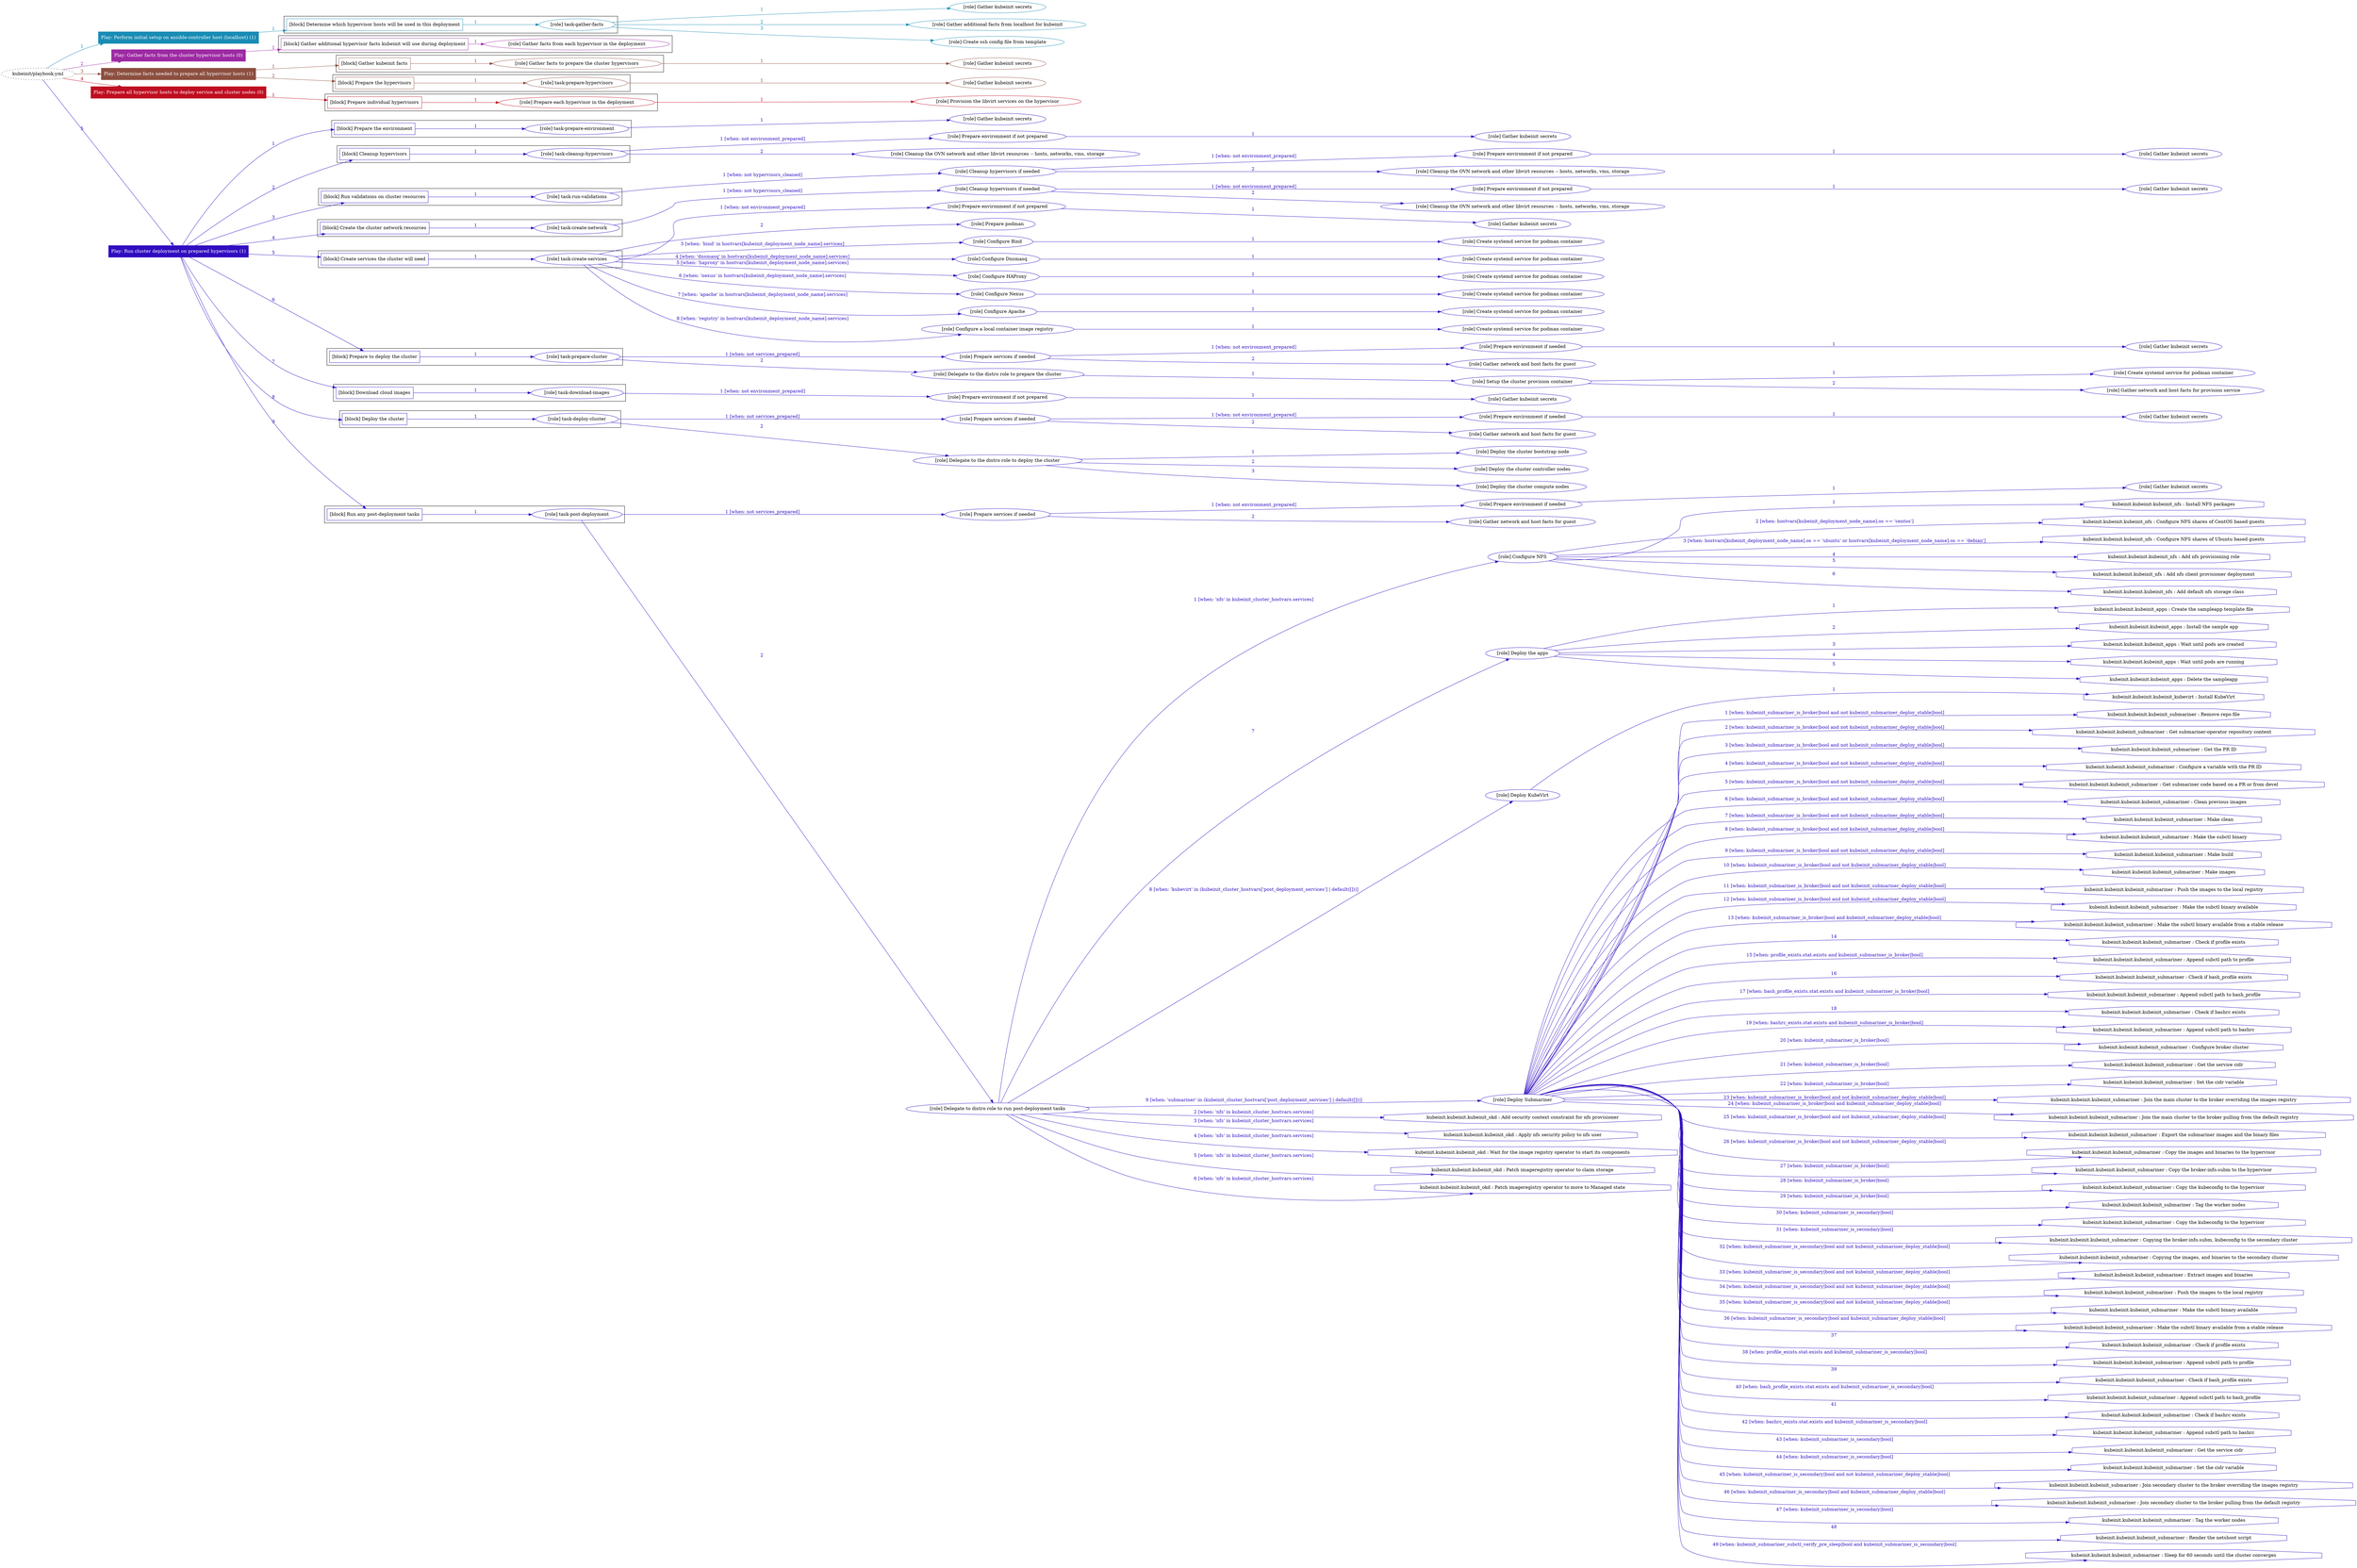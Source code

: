 digraph {
	graph [concentrate=true ordering=in rankdir=LR ratio=fill]
	edge [esep=5 sep=10]
	"kubeinit/playbook.yml" [URL="/home/runner/work/kubeinit/kubeinit/kubeinit/playbook.yml" id=playbook_3f2437e0 style=dotted]
	play_8d585fc3 [label="Play: Perform initial setup on ansible-controller host (localhost) (1)" URL="/home/runner/work/kubeinit/kubeinit/kubeinit/playbook.yml" color="#188cb4" fontcolor="#ffffff" id=play_8d585fc3 shape=box style=filled tooltip=localhost]
	"kubeinit/playbook.yml" -> play_8d585fc3 [label="1 " color="#188cb4" fontcolor="#188cb4" id=edge_bf092cd4 labeltooltip="1 " tooltip="1 "]
	subgraph "Gather kubeinit secrets" {
		role_784dada0 [label="[role] Gather kubeinit secrets" URL="/home/runner/.ansible/collections/ansible_collections/kubeinit/kubeinit/roles/kubeinit_prepare/tasks/build_hypervisors_group.yml" color="#188cb4" id=role_784dada0 tooltip="Gather kubeinit secrets"]
	}
	subgraph "Gather additional facts from localhost for kubeinit" {
		role_c75dc1a0 [label="[role] Gather additional facts from localhost for kubeinit" URL="/home/runner/.ansible/collections/ansible_collections/kubeinit/kubeinit/roles/kubeinit_prepare/tasks/build_hypervisors_group.yml" color="#188cb4" id=role_c75dc1a0 tooltip="Gather additional facts from localhost for kubeinit"]
	}
	subgraph "Create ssh config file from template" {
		role_6cb3a080 [label="[role] Create ssh config file from template" URL="/home/runner/.ansible/collections/ansible_collections/kubeinit/kubeinit/roles/kubeinit_prepare/tasks/build_hypervisors_group.yml" color="#188cb4" id=role_6cb3a080 tooltip="Create ssh config file from template"]
	}
	subgraph "task-gather-facts" {
		role_da182f85 [label="[role] task-gather-facts" URL="/home/runner/work/kubeinit/kubeinit/kubeinit/playbook.yml" color="#188cb4" id=role_da182f85 tooltip="task-gather-facts"]
		role_da182f85 -> role_784dada0 [label="1 " color="#188cb4" fontcolor="#188cb4" id=edge_7ad66889 labeltooltip="1 " tooltip="1 "]
		role_da182f85 -> role_c75dc1a0 [label="2 " color="#188cb4" fontcolor="#188cb4" id=edge_0aa28be9 labeltooltip="2 " tooltip="2 "]
		role_da182f85 -> role_6cb3a080 [label="3 " color="#188cb4" fontcolor="#188cb4" id=edge_7c871ff0 labeltooltip="3 " tooltip="3 "]
	}
	subgraph "Play: Perform initial setup on ansible-controller host (localhost) (1)" {
		play_8d585fc3 -> block_7e2aaeee [label=1 color="#188cb4" fontcolor="#188cb4" id=edge_66434ecf labeltooltip=1 tooltip=1]
		subgraph cluster_block_7e2aaeee {
			block_7e2aaeee [label="[block] Determine which hypervisor hosts will be used in this deployment" URL="/home/runner/work/kubeinit/kubeinit/kubeinit/playbook.yml" color="#188cb4" id=block_7e2aaeee labeltooltip="Determine which hypervisor hosts will be used in this deployment" shape=box tooltip="Determine which hypervisor hosts will be used in this deployment"]
			block_7e2aaeee -> role_da182f85 [label="1 " color="#188cb4" fontcolor="#188cb4" id=edge_029119ee labeltooltip="1 " tooltip="1 "]
		}
	}
	play_ee0ccd3b [label="Play: Gather facts from the cluster hypervisor hosts (0)" URL="/home/runner/work/kubeinit/kubeinit/kubeinit/playbook.yml" color="#9d29a3" fontcolor="#ffffff" id=play_ee0ccd3b shape=box style=filled tooltip="Play: Gather facts from the cluster hypervisor hosts (0)"]
	"kubeinit/playbook.yml" -> play_ee0ccd3b [label="2 " color="#9d29a3" fontcolor="#9d29a3" id=edge_2a7315fb labeltooltip="2 " tooltip="2 "]
	subgraph "Gather facts from each hypervisor in the deployment" {
		role_9aa8a0b3 [label="[role] Gather facts from each hypervisor in the deployment" URL="/home/runner/work/kubeinit/kubeinit/kubeinit/playbook.yml" color="#9d29a3" id=role_9aa8a0b3 tooltip="Gather facts from each hypervisor in the deployment"]
	}
	subgraph "Play: Gather facts from the cluster hypervisor hosts (0)" {
		play_ee0ccd3b -> block_5b36c226 [label=1 color="#9d29a3" fontcolor="#9d29a3" id=edge_4f41b7b1 labeltooltip=1 tooltip=1]
		subgraph cluster_block_5b36c226 {
			block_5b36c226 [label="[block] Gather additional hypervisor facts kubeinit will use during deployment" URL="/home/runner/work/kubeinit/kubeinit/kubeinit/playbook.yml" color="#9d29a3" id=block_5b36c226 labeltooltip="Gather additional hypervisor facts kubeinit will use during deployment" shape=box tooltip="Gather additional hypervisor facts kubeinit will use during deployment"]
			block_5b36c226 -> role_9aa8a0b3 [label="1 " color="#9d29a3" fontcolor="#9d29a3" id=edge_d80eb215 labeltooltip="1 " tooltip="1 "]
		}
	}
	play_f7ea0d8a [label="Play: Determine facts needed to prepare all hypervisor hosts (1)" URL="/home/runner/work/kubeinit/kubeinit/kubeinit/playbook.yml" color="#8c4f40" fontcolor="#ffffff" id=play_f7ea0d8a shape=box style=filled tooltip=localhost]
	"kubeinit/playbook.yml" -> play_f7ea0d8a [label="3 " color="#8c4f40" fontcolor="#8c4f40" id=edge_924eb98c labeltooltip="3 " tooltip="3 "]
	subgraph "Gather kubeinit secrets" {
		role_8b3a245f [label="[role] Gather kubeinit secrets" URL="/home/runner/.ansible/collections/ansible_collections/kubeinit/kubeinit/roles/kubeinit_prepare/tasks/gather_kubeinit_facts.yml" color="#8c4f40" id=role_8b3a245f tooltip="Gather kubeinit secrets"]
	}
	subgraph "Gather facts to prepare the cluster hypervisors" {
		role_72778892 [label="[role] Gather facts to prepare the cluster hypervisors" URL="/home/runner/work/kubeinit/kubeinit/kubeinit/playbook.yml" color="#8c4f40" id=role_72778892 tooltip="Gather facts to prepare the cluster hypervisors"]
		role_72778892 -> role_8b3a245f [label="1 " color="#8c4f40" fontcolor="#8c4f40" id=edge_72f8fc82 labeltooltip="1 " tooltip="1 "]
	}
	subgraph "Gather kubeinit secrets" {
		role_dd7d964b [label="[role] Gather kubeinit secrets" URL="/home/runner/.ansible/collections/ansible_collections/kubeinit/kubeinit/roles/kubeinit_prepare/tasks/gather_kubeinit_facts.yml" color="#8c4f40" id=role_dd7d964b tooltip="Gather kubeinit secrets"]
	}
	subgraph "task-prepare-hypervisors" {
		role_ae22b852 [label="[role] task-prepare-hypervisors" URL="/home/runner/work/kubeinit/kubeinit/kubeinit/playbook.yml" color="#8c4f40" id=role_ae22b852 tooltip="task-prepare-hypervisors"]
		role_ae22b852 -> role_dd7d964b [label="1 " color="#8c4f40" fontcolor="#8c4f40" id=edge_c47a48e5 labeltooltip="1 " tooltip="1 "]
	}
	subgraph "Play: Determine facts needed to prepare all hypervisor hosts (1)" {
		play_f7ea0d8a -> block_2f12c6ff [label=1 color="#8c4f40" fontcolor="#8c4f40" id=edge_cd3d86c4 labeltooltip=1 tooltip=1]
		subgraph cluster_block_2f12c6ff {
			block_2f12c6ff [label="[block] Gather kubeinit facts" URL="/home/runner/work/kubeinit/kubeinit/kubeinit/playbook.yml" color="#8c4f40" id=block_2f12c6ff labeltooltip="Gather kubeinit facts" shape=box tooltip="Gather kubeinit facts"]
			block_2f12c6ff -> role_72778892 [label="1 " color="#8c4f40" fontcolor="#8c4f40" id=edge_eb504241 labeltooltip="1 " tooltip="1 "]
		}
		play_f7ea0d8a -> block_d2a39ad5 [label=2 color="#8c4f40" fontcolor="#8c4f40" id=edge_1dbf70b5 labeltooltip=2 tooltip=2]
		subgraph cluster_block_d2a39ad5 {
			block_d2a39ad5 [label="[block] Prepare the hypervisors" URL="/home/runner/work/kubeinit/kubeinit/kubeinit/playbook.yml" color="#8c4f40" id=block_d2a39ad5 labeltooltip="Prepare the hypervisors" shape=box tooltip="Prepare the hypervisors"]
			block_d2a39ad5 -> role_ae22b852 [label="1 " color="#8c4f40" fontcolor="#8c4f40" id=edge_fad9c9ec labeltooltip="1 " tooltip="1 "]
		}
	}
	play_2bd6dcc8 [label="Play: Prepare all hypervisor hosts to deploy service and cluster nodes (0)" URL="/home/runner/work/kubeinit/kubeinit/kubeinit/playbook.yml" color="#bf0d20" fontcolor="#ffffff" id=play_2bd6dcc8 shape=box style=filled tooltip="Play: Prepare all hypervisor hosts to deploy service and cluster nodes (0)"]
	"kubeinit/playbook.yml" -> play_2bd6dcc8 [label="4 " color="#bf0d20" fontcolor="#bf0d20" id=edge_b2dd1a2c labeltooltip="4 " tooltip="4 "]
	subgraph "Provision the libvirt services on the hypervisor" {
		role_177f5f63 [label="[role] Provision the libvirt services on the hypervisor" URL="/home/runner/.ansible/collections/ansible_collections/kubeinit/kubeinit/roles/kubeinit_prepare/tasks/prepare_hypervisor.yml" color="#bf0d20" id=role_177f5f63 tooltip="Provision the libvirt services on the hypervisor"]
	}
	subgraph "Prepare each hypervisor in the deployment" {
		role_f86a592b [label="[role] Prepare each hypervisor in the deployment" URL="/home/runner/work/kubeinit/kubeinit/kubeinit/playbook.yml" color="#bf0d20" id=role_f86a592b tooltip="Prepare each hypervisor in the deployment"]
		role_f86a592b -> role_177f5f63 [label="1 " color="#bf0d20" fontcolor="#bf0d20" id=edge_07b90e49 labeltooltip="1 " tooltip="1 "]
	}
	subgraph "Play: Prepare all hypervisor hosts to deploy service and cluster nodes (0)" {
		play_2bd6dcc8 -> block_4746a01c [label=1 color="#bf0d20" fontcolor="#bf0d20" id=edge_fd4edd1d labeltooltip=1 tooltip=1]
		subgraph cluster_block_4746a01c {
			block_4746a01c [label="[block] Prepare individual hypervisors" URL="/home/runner/work/kubeinit/kubeinit/kubeinit/playbook.yml" color="#bf0d20" id=block_4746a01c labeltooltip="Prepare individual hypervisors" shape=box tooltip="Prepare individual hypervisors"]
			block_4746a01c -> role_f86a592b [label="1 " color="#bf0d20" fontcolor="#bf0d20" id=edge_6e5d84f9 labeltooltip="1 " tooltip="1 "]
		}
	}
	play_29eb4c04 [label="Play: Run cluster deployment on prepared hypervisors (1)" URL="/home/runner/work/kubeinit/kubeinit/kubeinit/playbook.yml" color="#310cc0" fontcolor="#ffffff" id=play_29eb4c04 shape=box style=filled tooltip=localhost]
	"kubeinit/playbook.yml" -> play_29eb4c04 [label="5 " color="#310cc0" fontcolor="#310cc0" id=edge_6053f1d0 labeltooltip="5 " tooltip="5 "]
	subgraph "Gather kubeinit secrets" {
		role_0c785205 [label="[role] Gather kubeinit secrets" URL="/home/runner/.ansible/collections/ansible_collections/kubeinit/kubeinit/roles/kubeinit_prepare/tasks/gather_kubeinit_facts.yml" color="#310cc0" id=role_0c785205 tooltip="Gather kubeinit secrets"]
	}
	subgraph "task-prepare-environment" {
		role_759ef609 [label="[role] task-prepare-environment" URL="/home/runner/work/kubeinit/kubeinit/kubeinit/playbook.yml" color="#310cc0" id=role_759ef609 tooltip="task-prepare-environment"]
		role_759ef609 -> role_0c785205 [label="1 " color="#310cc0" fontcolor="#310cc0" id=edge_c8501610 labeltooltip="1 " tooltip="1 "]
	}
	subgraph "Gather kubeinit secrets" {
		role_7b526175 [label="[role] Gather kubeinit secrets" URL="/home/runner/.ansible/collections/ansible_collections/kubeinit/kubeinit/roles/kubeinit_prepare/tasks/gather_kubeinit_facts.yml" color="#310cc0" id=role_7b526175 tooltip="Gather kubeinit secrets"]
	}
	subgraph "Prepare environment if not prepared" {
		role_4b2008b5 [label="[role] Prepare environment if not prepared" URL="/home/runner/.ansible/collections/ansible_collections/kubeinit/kubeinit/roles/kubeinit_prepare/tasks/cleanup_hypervisors.yml" color="#310cc0" id=role_4b2008b5 tooltip="Prepare environment if not prepared"]
		role_4b2008b5 -> role_7b526175 [label="1 " color="#310cc0" fontcolor="#310cc0" id=edge_d9c09f18 labeltooltip="1 " tooltip="1 "]
	}
	subgraph "Cleanup the OVN network and other libvirt resources -- hosts, networks, vms, storage" {
		role_ddab3aad [label="[role] Cleanup the OVN network and other libvirt resources -- hosts, networks, vms, storage" URL="/home/runner/.ansible/collections/ansible_collections/kubeinit/kubeinit/roles/kubeinit_prepare/tasks/cleanup_hypervisors.yml" color="#310cc0" id=role_ddab3aad tooltip="Cleanup the OVN network and other libvirt resources -- hosts, networks, vms, storage"]
	}
	subgraph "task-cleanup-hypervisors" {
		role_6fccffe8 [label="[role] task-cleanup-hypervisors" URL="/home/runner/work/kubeinit/kubeinit/kubeinit/playbook.yml" color="#310cc0" id=role_6fccffe8 tooltip="task-cleanup-hypervisors"]
		role_6fccffe8 -> role_4b2008b5 [label="1 [when: not environment_prepared]" color="#310cc0" fontcolor="#310cc0" id=edge_33316a82 labeltooltip="1 [when: not environment_prepared]" tooltip="1 [when: not environment_prepared]"]
		role_6fccffe8 -> role_ddab3aad [label="2 " color="#310cc0" fontcolor="#310cc0" id=edge_a4b807f5 labeltooltip="2 " tooltip="2 "]
	}
	subgraph "Gather kubeinit secrets" {
		role_f5e69412 [label="[role] Gather kubeinit secrets" URL="/home/runner/.ansible/collections/ansible_collections/kubeinit/kubeinit/roles/kubeinit_prepare/tasks/gather_kubeinit_facts.yml" color="#310cc0" id=role_f5e69412 tooltip="Gather kubeinit secrets"]
	}
	subgraph "Prepare environment if not prepared" {
		role_66416a63 [label="[role] Prepare environment if not prepared" URL="/home/runner/.ansible/collections/ansible_collections/kubeinit/kubeinit/roles/kubeinit_prepare/tasks/cleanup_hypervisors.yml" color="#310cc0" id=role_66416a63 tooltip="Prepare environment if not prepared"]
		role_66416a63 -> role_f5e69412 [label="1 " color="#310cc0" fontcolor="#310cc0" id=edge_5e56d996 labeltooltip="1 " tooltip="1 "]
	}
	subgraph "Cleanup the OVN network and other libvirt resources -- hosts, networks, vms, storage" {
		role_a9d37646 [label="[role] Cleanup the OVN network and other libvirt resources -- hosts, networks, vms, storage" URL="/home/runner/.ansible/collections/ansible_collections/kubeinit/kubeinit/roles/kubeinit_prepare/tasks/cleanup_hypervisors.yml" color="#310cc0" id=role_a9d37646 tooltip="Cleanup the OVN network and other libvirt resources -- hosts, networks, vms, storage"]
	}
	subgraph "Cleanup hypervisors if needed" {
		role_bd517d6c [label="[role] Cleanup hypervisors if needed" URL="/home/runner/.ansible/collections/ansible_collections/kubeinit/kubeinit/roles/kubeinit_validations/tasks/main.yml" color="#310cc0" id=role_bd517d6c tooltip="Cleanup hypervisors if needed"]
		role_bd517d6c -> role_66416a63 [label="1 [when: not environment_prepared]" color="#310cc0" fontcolor="#310cc0" id=edge_055d104e labeltooltip="1 [when: not environment_prepared]" tooltip="1 [when: not environment_prepared]"]
		role_bd517d6c -> role_a9d37646 [label="2 " color="#310cc0" fontcolor="#310cc0" id=edge_2576fdec labeltooltip="2 " tooltip="2 "]
	}
	subgraph "task-run-validations" {
		role_16873a28 [label="[role] task-run-validations" URL="/home/runner/work/kubeinit/kubeinit/kubeinit/playbook.yml" color="#310cc0" id=role_16873a28 tooltip="task-run-validations"]
		role_16873a28 -> role_bd517d6c [label="1 [when: not hypervisors_cleaned]" color="#310cc0" fontcolor="#310cc0" id=edge_86a44254 labeltooltip="1 [when: not hypervisors_cleaned]" tooltip="1 [when: not hypervisors_cleaned]"]
	}
	subgraph "Gather kubeinit secrets" {
		role_b14a3c02 [label="[role] Gather kubeinit secrets" URL="/home/runner/.ansible/collections/ansible_collections/kubeinit/kubeinit/roles/kubeinit_prepare/tasks/gather_kubeinit_facts.yml" color="#310cc0" id=role_b14a3c02 tooltip="Gather kubeinit secrets"]
	}
	subgraph "Prepare environment if not prepared" {
		role_308234b2 [label="[role] Prepare environment if not prepared" URL="/home/runner/.ansible/collections/ansible_collections/kubeinit/kubeinit/roles/kubeinit_prepare/tasks/cleanup_hypervisors.yml" color="#310cc0" id=role_308234b2 tooltip="Prepare environment if not prepared"]
		role_308234b2 -> role_b14a3c02 [label="1 " color="#310cc0" fontcolor="#310cc0" id=edge_0be5d4ea labeltooltip="1 " tooltip="1 "]
	}
	subgraph "Cleanup the OVN network and other libvirt resources -- hosts, networks, vms, storage" {
		role_2066fd6c [label="[role] Cleanup the OVN network and other libvirt resources -- hosts, networks, vms, storage" URL="/home/runner/.ansible/collections/ansible_collections/kubeinit/kubeinit/roles/kubeinit_prepare/tasks/cleanup_hypervisors.yml" color="#310cc0" id=role_2066fd6c tooltip="Cleanup the OVN network and other libvirt resources -- hosts, networks, vms, storage"]
	}
	subgraph "Cleanup hypervisors if needed" {
		role_a0ae5747 [label="[role] Cleanup hypervisors if needed" URL="/home/runner/.ansible/collections/ansible_collections/kubeinit/kubeinit/roles/kubeinit_libvirt/tasks/create_network.yml" color="#310cc0" id=role_a0ae5747 tooltip="Cleanup hypervisors if needed"]
		role_a0ae5747 -> role_308234b2 [label="1 [when: not environment_prepared]" color="#310cc0" fontcolor="#310cc0" id=edge_833148b4 labeltooltip="1 [when: not environment_prepared]" tooltip="1 [when: not environment_prepared]"]
		role_a0ae5747 -> role_2066fd6c [label="2 " color="#310cc0" fontcolor="#310cc0" id=edge_0c145ec2 labeltooltip="2 " tooltip="2 "]
	}
	subgraph "task-create-network" {
		role_6de59bc5 [label="[role] task-create-network" URL="/home/runner/work/kubeinit/kubeinit/kubeinit/playbook.yml" color="#310cc0" id=role_6de59bc5 tooltip="task-create-network"]
		role_6de59bc5 -> role_a0ae5747 [label="1 [when: not hypervisors_cleaned]" color="#310cc0" fontcolor="#310cc0" id=edge_17ef6622 labeltooltip="1 [when: not hypervisors_cleaned]" tooltip="1 [when: not hypervisors_cleaned]"]
	}
	subgraph "Gather kubeinit secrets" {
		role_c29d6fe2 [label="[role] Gather kubeinit secrets" URL="/home/runner/.ansible/collections/ansible_collections/kubeinit/kubeinit/roles/kubeinit_prepare/tasks/gather_kubeinit_facts.yml" color="#310cc0" id=role_c29d6fe2 tooltip="Gather kubeinit secrets"]
	}
	subgraph "Prepare environment if not prepared" {
		role_fd6a8e49 [label="[role] Prepare environment if not prepared" URL="/home/runner/.ansible/collections/ansible_collections/kubeinit/kubeinit/roles/kubeinit_services/tasks/main.yml" color="#310cc0" id=role_fd6a8e49 tooltip="Prepare environment if not prepared"]
		role_fd6a8e49 -> role_c29d6fe2 [label="1 " color="#310cc0" fontcolor="#310cc0" id=edge_e46320e0 labeltooltip="1 " tooltip="1 "]
	}
	subgraph "Prepare podman" {
		role_a6c38338 [label="[role] Prepare podman" URL="/home/runner/.ansible/collections/ansible_collections/kubeinit/kubeinit/roles/kubeinit_services/tasks/00_create_service_pod.yml" color="#310cc0" id=role_a6c38338 tooltip="Prepare podman"]
	}
	subgraph "Create systemd service for podman container" {
		role_96532408 [label="[role] Create systemd service for podman container" URL="/home/runner/.ansible/collections/ansible_collections/kubeinit/kubeinit/roles/kubeinit_bind/tasks/main.yml" color="#310cc0" id=role_96532408 tooltip="Create systemd service for podman container"]
	}
	subgraph "Configure Bind" {
		role_187f225d [label="[role] Configure Bind" URL="/home/runner/.ansible/collections/ansible_collections/kubeinit/kubeinit/roles/kubeinit_services/tasks/start_services_containers.yml" color="#310cc0" id=role_187f225d tooltip="Configure Bind"]
		role_187f225d -> role_96532408 [label="1 " color="#310cc0" fontcolor="#310cc0" id=edge_7e2a319e labeltooltip="1 " tooltip="1 "]
	}
	subgraph "Create systemd service for podman container" {
		role_eeb57051 [label="[role] Create systemd service for podman container" URL="/home/runner/.ansible/collections/ansible_collections/kubeinit/kubeinit/roles/kubeinit_dnsmasq/tasks/main.yml" color="#310cc0" id=role_eeb57051 tooltip="Create systemd service for podman container"]
	}
	subgraph "Configure Dnsmasq" {
		role_36cba8ad [label="[role] Configure Dnsmasq" URL="/home/runner/.ansible/collections/ansible_collections/kubeinit/kubeinit/roles/kubeinit_services/tasks/start_services_containers.yml" color="#310cc0" id=role_36cba8ad tooltip="Configure Dnsmasq"]
		role_36cba8ad -> role_eeb57051 [label="1 " color="#310cc0" fontcolor="#310cc0" id=edge_057d87fe labeltooltip="1 " tooltip="1 "]
	}
	subgraph "Create systemd service for podman container" {
		role_527ba9a7 [label="[role] Create systemd service for podman container" URL="/home/runner/.ansible/collections/ansible_collections/kubeinit/kubeinit/roles/kubeinit_haproxy/tasks/main.yml" color="#310cc0" id=role_527ba9a7 tooltip="Create systemd service for podman container"]
	}
	subgraph "Configure HAProxy" {
		role_1238cf62 [label="[role] Configure HAProxy" URL="/home/runner/.ansible/collections/ansible_collections/kubeinit/kubeinit/roles/kubeinit_services/tasks/start_services_containers.yml" color="#310cc0" id=role_1238cf62 tooltip="Configure HAProxy"]
		role_1238cf62 -> role_527ba9a7 [label="1 " color="#310cc0" fontcolor="#310cc0" id=edge_881de9e4 labeltooltip="1 " tooltip="1 "]
	}
	subgraph "Create systemd service for podman container" {
		role_92929fbb [label="[role] Create systemd service for podman container" URL="/home/runner/.ansible/collections/ansible_collections/kubeinit/kubeinit/roles/kubeinit_nexus/tasks/main.yml" color="#310cc0" id=role_92929fbb tooltip="Create systemd service for podman container"]
	}
	subgraph "Configure Nexus" {
		role_773c4cad [label="[role] Configure Nexus" URL="/home/runner/.ansible/collections/ansible_collections/kubeinit/kubeinit/roles/kubeinit_services/tasks/start_services_containers.yml" color="#310cc0" id=role_773c4cad tooltip="Configure Nexus"]
		role_773c4cad -> role_92929fbb [label="1 " color="#310cc0" fontcolor="#310cc0" id=edge_3d341425 labeltooltip="1 " tooltip="1 "]
	}
	subgraph "Create systemd service for podman container" {
		role_94212d49 [label="[role] Create systemd service for podman container" URL="/home/runner/.ansible/collections/ansible_collections/kubeinit/kubeinit/roles/kubeinit_apache/tasks/main.yml" color="#310cc0" id=role_94212d49 tooltip="Create systemd service for podman container"]
	}
	subgraph "Configure Apache" {
		role_9c4d42ef [label="[role] Configure Apache" URL="/home/runner/.ansible/collections/ansible_collections/kubeinit/kubeinit/roles/kubeinit_services/tasks/start_services_containers.yml" color="#310cc0" id=role_9c4d42ef tooltip="Configure Apache"]
		role_9c4d42ef -> role_94212d49 [label="1 " color="#310cc0" fontcolor="#310cc0" id=edge_86f467d1 labeltooltip="1 " tooltip="1 "]
	}
	subgraph "Create systemd service for podman container" {
		role_5f93dc87 [label="[role] Create systemd service for podman container" URL="/home/runner/.ansible/collections/ansible_collections/kubeinit/kubeinit/roles/kubeinit_registry/tasks/main.yml" color="#310cc0" id=role_5f93dc87 tooltip="Create systemd service for podman container"]
	}
	subgraph "Configure a local container image registry" {
		role_52eefedd [label="[role] Configure a local container image registry" URL="/home/runner/.ansible/collections/ansible_collections/kubeinit/kubeinit/roles/kubeinit_services/tasks/start_services_containers.yml" color="#310cc0" id=role_52eefedd tooltip="Configure a local container image registry"]
		role_52eefedd -> role_5f93dc87 [label="1 " color="#310cc0" fontcolor="#310cc0" id=edge_9cbd361c labeltooltip="1 " tooltip="1 "]
	}
	subgraph "task-create-services" {
		role_47a28f11 [label="[role] task-create-services" URL="/home/runner/work/kubeinit/kubeinit/kubeinit/playbook.yml" color="#310cc0" id=role_47a28f11 tooltip="task-create-services"]
		role_47a28f11 -> role_fd6a8e49 [label="1 [when: not environment_prepared]" color="#310cc0" fontcolor="#310cc0" id=edge_87a84072 labeltooltip="1 [when: not environment_prepared]" tooltip="1 [when: not environment_prepared]"]
		role_47a28f11 -> role_a6c38338 [label="2 " color="#310cc0" fontcolor="#310cc0" id=edge_a05028d2 labeltooltip="2 " tooltip="2 "]
		role_47a28f11 -> role_187f225d [label="3 [when: 'bind' in hostvars[kubeinit_deployment_node_name].services]" color="#310cc0" fontcolor="#310cc0" id=edge_bcf828ad labeltooltip="3 [when: 'bind' in hostvars[kubeinit_deployment_node_name].services]" tooltip="3 [when: 'bind' in hostvars[kubeinit_deployment_node_name].services]"]
		role_47a28f11 -> role_36cba8ad [label="4 [when: 'dnsmasq' in hostvars[kubeinit_deployment_node_name].services]" color="#310cc0" fontcolor="#310cc0" id=edge_73040bc0 labeltooltip="4 [when: 'dnsmasq' in hostvars[kubeinit_deployment_node_name].services]" tooltip="4 [when: 'dnsmasq' in hostvars[kubeinit_deployment_node_name].services]"]
		role_47a28f11 -> role_1238cf62 [label="5 [when: 'haproxy' in hostvars[kubeinit_deployment_node_name].services]" color="#310cc0" fontcolor="#310cc0" id=edge_58b9cf5c labeltooltip="5 [when: 'haproxy' in hostvars[kubeinit_deployment_node_name].services]" tooltip="5 [when: 'haproxy' in hostvars[kubeinit_deployment_node_name].services]"]
		role_47a28f11 -> role_773c4cad [label="6 [when: 'nexus' in hostvars[kubeinit_deployment_node_name].services]" color="#310cc0" fontcolor="#310cc0" id=edge_0595feba labeltooltip="6 [when: 'nexus' in hostvars[kubeinit_deployment_node_name].services]" tooltip="6 [when: 'nexus' in hostvars[kubeinit_deployment_node_name].services]"]
		role_47a28f11 -> role_9c4d42ef [label="7 [when: 'apache' in hostvars[kubeinit_deployment_node_name].services]" color="#310cc0" fontcolor="#310cc0" id=edge_17bab791 labeltooltip="7 [when: 'apache' in hostvars[kubeinit_deployment_node_name].services]" tooltip="7 [when: 'apache' in hostvars[kubeinit_deployment_node_name].services]"]
		role_47a28f11 -> role_52eefedd [label="8 [when: 'registry' in hostvars[kubeinit_deployment_node_name].services]" color="#310cc0" fontcolor="#310cc0" id=edge_1392850c labeltooltip="8 [when: 'registry' in hostvars[kubeinit_deployment_node_name].services]" tooltip="8 [when: 'registry' in hostvars[kubeinit_deployment_node_name].services]"]
	}
	subgraph "Gather kubeinit secrets" {
		role_c5226435 [label="[role] Gather kubeinit secrets" URL="/home/runner/.ansible/collections/ansible_collections/kubeinit/kubeinit/roles/kubeinit_prepare/tasks/gather_kubeinit_facts.yml" color="#310cc0" id=role_c5226435 tooltip="Gather kubeinit secrets"]
	}
	subgraph "Prepare environment if needed" {
		role_90927ae1 [label="[role] Prepare environment if needed" URL="/home/runner/.ansible/collections/ansible_collections/kubeinit/kubeinit/roles/kubeinit_services/tasks/prepare_services.yml" color="#310cc0" id=role_90927ae1 tooltip="Prepare environment if needed"]
		role_90927ae1 -> role_c5226435 [label="1 " color="#310cc0" fontcolor="#310cc0" id=edge_972e7dc5 labeltooltip="1 " tooltip="1 "]
	}
	subgraph "Gather network and host facts for guest" {
		role_8a1c3b8c [label="[role] Gather network and host facts for guest" URL="/home/runner/.ansible/collections/ansible_collections/kubeinit/kubeinit/roles/kubeinit_services/tasks/prepare_services.yml" color="#310cc0" id=role_8a1c3b8c tooltip="Gather network and host facts for guest"]
	}
	subgraph "Prepare services if needed" {
		role_6cd8aa06 [label="[role] Prepare services if needed" URL="/home/runner/.ansible/collections/ansible_collections/kubeinit/kubeinit/roles/kubeinit_prepare/tasks/prepare_cluster.yml" color="#310cc0" id=role_6cd8aa06 tooltip="Prepare services if needed"]
		role_6cd8aa06 -> role_90927ae1 [label="1 [when: not environment_prepared]" color="#310cc0" fontcolor="#310cc0" id=edge_5824951d labeltooltip="1 [when: not environment_prepared]" tooltip="1 [when: not environment_prepared]"]
		role_6cd8aa06 -> role_8a1c3b8c [label="2 " color="#310cc0" fontcolor="#310cc0" id=edge_c762f0fe labeltooltip="2 " tooltip="2 "]
	}
	subgraph "Create systemd service for podman container" {
		role_afe553f7 [label="[role] Create systemd service for podman container" URL="/home/runner/.ansible/collections/ansible_collections/kubeinit/kubeinit/roles/kubeinit_services/tasks/create_provision_container.yml" color="#310cc0" id=role_afe553f7 tooltip="Create systemd service for podman container"]
	}
	subgraph "Gather network and host facts for provision service" {
		role_33eab84e [label="[role] Gather network and host facts for provision service" URL="/home/runner/.ansible/collections/ansible_collections/kubeinit/kubeinit/roles/kubeinit_services/tasks/create_provision_container.yml" color="#310cc0" id=role_33eab84e tooltip="Gather network and host facts for provision service"]
	}
	subgraph "Setup the cluster provision container" {
		role_3a3acf3e [label="[role] Setup the cluster provision container" URL="/home/runner/.ansible/collections/ansible_collections/kubeinit/kubeinit/roles/kubeinit_okd/tasks/prepare_cluster.yml" color="#310cc0" id=role_3a3acf3e tooltip="Setup the cluster provision container"]
		role_3a3acf3e -> role_afe553f7 [label="1 " color="#310cc0" fontcolor="#310cc0" id=edge_af508809 labeltooltip="1 " tooltip="1 "]
		role_3a3acf3e -> role_33eab84e [label="2 " color="#310cc0" fontcolor="#310cc0" id=edge_4f0f3033 labeltooltip="2 " tooltip="2 "]
	}
	subgraph "Delegate to the distro role to prepare the cluster" {
		role_6bd95878 [label="[role] Delegate to the distro role to prepare the cluster" URL="/home/runner/.ansible/collections/ansible_collections/kubeinit/kubeinit/roles/kubeinit_prepare/tasks/prepare_cluster.yml" color="#310cc0" id=role_6bd95878 tooltip="Delegate to the distro role to prepare the cluster"]
		role_6bd95878 -> role_3a3acf3e [label="1 " color="#310cc0" fontcolor="#310cc0" id=edge_54257bfb labeltooltip="1 " tooltip="1 "]
	}
	subgraph "task-prepare-cluster" {
		role_a1055138 [label="[role] task-prepare-cluster" URL="/home/runner/work/kubeinit/kubeinit/kubeinit/playbook.yml" color="#310cc0" id=role_a1055138 tooltip="task-prepare-cluster"]
		role_a1055138 -> role_6cd8aa06 [label="1 [when: not services_prepared]" color="#310cc0" fontcolor="#310cc0" id=edge_b354b6d6 labeltooltip="1 [when: not services_prepared]" tooltip="1 [when: not services_prepared]"]
		role_a1055138 -> role_6bd95878 [label="2 " color="#310cc0" fontcolor="#310cc0" id=edge_a917ebb1 labeltooltip="2 " tooltip="2 "]
	}
	subgraph "Gather kubeinit secrets" {
		role_1f9b547f [label="[role] Gather kubeinit secrets" URL="/home/runner/.ansible/collections/ansible_collections/kubeinit/kubeinit/roles/kubeinit_prepare/tasks/gather_kubeinit_facts.yml" color="#310cc0" id=role_1f9b547f tooltip="Gather kubeinit secrets"]
	}
	subgraph "Prepare environment if not prepared" {
		role_8362f3e6 [label="[role] Prepare environment if not prepared" URL="/home/runner/.ansible/collections/ansible_collections/kubeinit/kubeinit/roles/kubeinit_libvirt/tasks/download_cloud_images.yml" color="#310cc0" id=role_8362f3e6 tooltip="Prepare environment if not prepared"]
		role_8362f3e6 -> role_1f9b547f [label="1 " color="#310cc0" fontcolor="#310cc0" id=edge_ec2154f7 labeltooltip="1 " tooltip="1 "]
	}
	subgraph "task-download-images" {
		role_4ee10624 [label="[role] task-download-images" URL="/home/runner/work/kubeinit/kubeinit/kubeinit/playbook.yml" color="#310cc0" id=role_4ee10624 tooltip="task-download-images"]
		role_4ee10624 -> role_8362f3e6 [label="1 [when: not environment_prepared]" color="#310cc0" fontcolor="#310cc0" id=edge_93f042a4 labeltooltip="1 [when: not environment_prepared]" tooltip="1 [when: not environment_prepared]"]
	}
	subgraph "Gather kubeinit secrets" {
		role_0d4cfc9c [label="[role] Gather kubeinit secrets" URL="/home/runner/.ansible/collections/ansible_collections/kubeinit/kubeinit/roles/kubeinit_prepare/tasks/gather_kubeinit_facts.yml" color="#310cc0" id=role_0d4cfc9c tooltip="Gather kubeinit secrets"]
	}
	subgraph "Prepare environment if needed" {
		role_006fecc7 [label="[role] Prepare environment if needed" URL="/home/runner/.ansible/collections/ansible_collections/kubeinit/kubeinit/roles/kubeinit_services/tasks/prepare_services.yml" color="#310cc0" id=role_006fecc7 tooltip="Prepare environment if needed"]
		role_006fecc7 -> role_0d4cfc9c [label="1 " color="#310cc0" fontcolor="#310cc0" id=edge_8b046b98 labeltooltip="1 " tooltip="1 "]
	}
	subgraph "Gather network and host facts for guest" {
		role_5fdb5c81 [label="[role] Gather network and host facts for guest" URL="/home/runner/.ansible/collections/ansible_collections/kubeinit/kubeinit/roles/kubeinit_services/tasks/prepare_services.yml" color="#310cc0" id=role_5fdb5c81 tooltip="Gather network and host facts for guest"]
	}
	subgraph "Prepare services if needed" {
		role_a1d278c6 [label="[role] Prepare services if needed" URL="/home/runner/.ansible/collections/ansible_collections/kubeinit/kubeinit/roles/kubeinit_prepare/tasks/deploy_cluster.yml" color="#310cc0" id=role_a1d278c6 tooltip="Prepare services if needed"]
		role_a1d278c6 -> role_006fecc7 [label="1 [when: not environment_prepared]" color="#310cc0" fontcolor="#310cc0" id=edge_93b6b008 labeltooltip="1 [when: not environment_prepared]" tooltip="1 [when: not environment_prepared]"]
		role_a1d278c6 -> role_5fdb5c81 [label="2 " color="#310cc0" fontcolor="#310cc0" id=edge_68fbf7f6 labeltooltip="2 " tooltip="2 "]
	}
	subgraph "Deploy the cluster bootstrap node" {
		role_dd592fb6 [label="[role] Deploy the cluster bootstrap node" URL="/home/runner/.ansible/collections/ansible_collections/kubeinit/kubeinit/roles/kubeinit_okd/tasks/main.yml" color="#310cc0" id=role_dd592fb6 tooltip="Deploy the cluster bootstrap node"]
	}
	subgraph "Deploy the cluster controller nodes" {
		role_4a0f6cea [label="[role] Deploy the cluster controller nodes" URL="/home/runner/.ansible/collections/ansible_collections/kubeinit/kubeinit/roles/kubeinit_okd/tasks/main.yml" color="#310cc0" id=role_4a0f6cea tooltip="Deploy the cluster controller nodes"]
	}
	subgraph "Deploy the cluster compute nodes" {
		role_f56ff57b [label="[role] Deploy the cluster compute nodes" URL="/home/runner/.ansible/collections/ansible_collections/kubeinit/kubeinit/roles/kubeinit_okd/tasks/main.yml" color="#310cc0" id=role_f56ff57b tooltip="Deploy the cluster compute nodes"]
	}
	subgraph "Delegate to the distro role to deploy the cluster" {
		role_641faa38 [label="[role] Delegate to the distro role to deploy the cluster" URL="/home/runner/.ansible/collections/ansible_collections/kubeinit/kubeinit/roles/kubeinit_prepare/tasks/deploy_cluster.yml" color="#310cc0" id=role_641faa38 tooltip="Delegate to the distro role to deploy the cluster"]
		role_641faa38 -> role_dd592fb6 [label="1 " color="#310cc0" fontcolor="#310cc0" id=edge_9de6eddd labeltooltip="1 " tooltip="1 "]
		role_641faa38 -> role_4a0f6cea [label="2 " color="#310cc0" fontcolor="#310cc0" id=edge_b70d4ad7 labeltooltip="2 " tooltip="2 "]
		role_641faa38 -> role_f56ff57b [label="3 " color="#310cc0" fontcolor="#310cc0" id=edge_77c5d3d8 labeltooltip="3 " tooltip="3 "]
	}
	subgraph "task-deploy-cluster" {
		role_bf674d92 [label="[role] task-deploy-cluster" URL="/home/runner/work/kubeinit/kubeinit/kubeinit/playbook.yml" color="#310cc0" id=role_bf674d92 tooltip="task-deploy-cluster"]
		role_bf674d92 -> role_a1d278c6 [label="1 [when: not services_prepared]" color="#310cc0" fontcolor="#310cc0" id=edge_0f8aee90 labeltooltip="1 [when: not services_prepared]" tooltip="1 [when: not services_prepared]"]
		role_bf674d92 -> role_641faa38 [label="2 " color="#310cc0" fontcolor="#310cc0" id=edge_5779d8af labeltooltip="2 " tooltip="2 "]
	}
	subgraph "Gather kubeinit secrets" {
		role_d3f08208 [label="[role] Gather kubeinit secrets" URL="/home/runner/.ansible/collections/ansible_collections/kubeinit/kubeinit/roles/kubeinit_prepare/tasks/gather_kubeinit_facts.yml" color="#310cc0" id=role_d3f08208 tooltip="Gather kubeinit secrets"]
	}
	subgraph "Prepare environment if needed" {
		role_66453d38 [label="[role] Prepare environment if needed" URL="/home/runner/.ansible/collections/ansible_collections/kubeinit/kubeinit/roles/kubeinit_services/tasks/prepare_services.yml" color="#310cc0" id=role_66453d38 tooltip="Prepare environment if needed"]
		role_66453d38 -> role_d3f08208 [label="1 " color="#310cc0" fontcolor="#310cc0" id=edge_ad3fe0dd labeltooltip="1 " tooltip="1 "]
	}
	subgraph "Gather network and host facts for guest" {
		role_ac167fb4 [label="[role] Gather network and host facts for guest" URL="/home/runner/.ansible/collections/ansible_collections/kubeinit/kubeinit/roles/kubeinit_services/tasks/prepare_services.yml" color="#310cc0" id=role_ac167fb4 tooltip="Gather network and host facts for guest"]
	}
	subgraph "Prepare services if needed" {
		role_cc1ddb98 [label="[role] Prepare services if needed" URL="/home/runner/.ansible/collections/ansible_collections/kubeinit/kubeinit/roles/kubeinit_prepare/tasks/post_deployment.yml" color="#310cc0" id=role_cc1ddb98 tooltip="Prepare services if needed"]
		role_cc1ddb98 -> role_66453d38 [label="1 [when: not environment_prepared]" color="#310cc0" fontcolor="#310cc0" id=edge_04d3972f labeltooltip="1 [when: not environment_prepared]" tooltip="1 [when: not environment_prepared]"]
		role_cc1ddb98 -> role_ac167fb4 [label="2 " color="#310cc0" fontcolor="#310cc0" id=edge_76e29751 labeltooltip="2 " tooltip="2 "]
	}
	subgraph "Configure NFS" {
		role_38fde307 [label="[role] Configure NFS" URL="/home/runner/.ansible/collections/ansible_collections/kubeinit/kubeinit/roles/kubeinit_okd/tasks/post_deployment_tasks.yml" color="#310cc0" id=role_38fde307 tooltip="Configure NFS"]
		task_ebf2d576 [label="kubeinit.kubeinit.kubeinit_nfs : Install NFS packages" URL="/home/runner/.ansible/collections/ansible_collections/kubeinit/kubeinit/roles/kubeinit_nfs/tasks/main.yml" color="#310cc0" id=task_ebf2d576 shape=octagon tooltip="kubeinit.kubeinit.kubeinit_nfs : Install NFS packages"]
		role_38fde307 -> task_ebf2d576 [label="1 " color="#310cc0" fontcolor="#310cc0" id=edge_729dcdb6 labeltooltip="1 " tooltip="1 "]
		task_cdcb9b38 [label="kubeinit.kubeinit.kubeinit_nfs : Configure NFS shares of CentOS based guests" URL="/home/runner/.ansible/collections/ansible_collections/kubeinit/kubeinit/roles/kubeinit_nfs/tasks/main.yml" color="#310cc0" id=task_cdcb9b38 shape=octagon tooltip="kubeinit.kubeinit.kubeinit_nfs : Configure NFS shares of CentOS based guests"]
		role_38fde307 -> task_cdcb9b38 [label="2 [when: hostvars[kubeinit_deployment_node_name].os == 'centos']" color="#310cc0" fontcolor="#310cc0" id=edge_a2b141ce labeltooltip="2 [when: hostvars[kubeinit_deployment_node_name].os == 'centos']" tooltip="2 [when: hostvars[kubeinit_deployment_node_name].os == 'centos']"]
		task_1d0db9a6 [label="kubeinit.kubeinit.kubeinit_nfs : Configure NFS shares of Ubuntu based guests" URL="/home/runner/.ansible/collections/ansible_collections/kubeinit/kubeinit/roles/kubeinit_nfs/tasks/main.yml" color="#310cc0" id=task_1d0db9a6 shape=octagon tooltip="kubeinit.kubeinit.kubeinit_nfs : Configure NFS shares of Ubuntu based guests"]
		role_38fde307 -> task_1d0db9a6 [label="3 [when: hostvars[kubeinit_deployment_node_name].os == 'ubuntu' or hostvars[kubeinit_deployment_node_name].os == 'debian']" color="#310cc0" fontcolor="#310cc0" id=edge_2084c2e3 labeltooltip="3 [when: hostvars[kubeinit_deployment_node_name].os == 'ubuntu' or hostvars[kubeinit_deployment_node_name].os == 'debian']" tooltip="3 [when: hostvars[kubeinit_deployment_node_name].os == 'ubuntu' or hostvars[kubeinit_deployment_node_name].os == 'debian']"]
		task_b434c527 [label="kubeinit.kubeinit.kubeinit_nfs : Add nfs provisioning role" URL="/home/runner/.ansible/collections/ansible_collections/kubeinit/kubeinit/roles/kubeinit_nfs/tasks/main.yml" color="#310cc0" id=task_b434c527 shape=octagon tooltip="kubeinit.kubeinit.kubeinit_nfs : Add nfs provisioning role"]
		role_38fde307 -> task_b434c527 [label="4 " color="#310cc0" fontcolor="#310cc0" id=edge_6ea26704 labeltooltip="4 " tooltip="4 "]
		task_4c6ebd45 [label="kubeinit.kubeinit.kubeinit_nfs : Add nfs client provisioner deployment" URL="/home/runner/.ansible/collections/ansible_collections/kubeinit/kubeinit/roles/kubeinit_nfs/tasks/main.yml" color="#310cc0" id=task_4c6ebd45 shape=octagon tooltip="kubeinit.kubeinit.kubeinit_nfs : Add nfs client provisioner deployment"]
		role_38fde307 -> task_4c6ebd45 [label="5 " color="#310cc0" fontcolor="#310cc0" id=edge_5dd5fc90 labeltooltip="5 " tooltip="5 "]
		task_9b8bd274 [label="kubeinit.kubeinit.kubeinit_nfs : Add default nfs storage class" URL="/home/runner/.ansible/collections/ansible_collections/kubeinit/kubeinit/roles/kubeinit_nfs/tasks/main.yml" color="#310cc0" id=task_9b8bd274 shape=octagon tooltip="kubeinit.kubeinit.kubeinit_nfs : Add default nfs storage class"]
		role_38fde307 -> task_9b8bd274 [label="6 " color="#310cc0" fontcolor="#310cc0" id=edge_df4c9069 labeltooltip="6 " tooltip="6 "]
	}
	subgraph "Deploy the apps" {
		role_38c1aae5 [label="[role] Deploy the apps" URL="/home/runner/.ansible/collections/ansible_collections/kubeinit/kubeinit/roles/kubeinit_okd/tasks/post_deployment_tasks.yml" color="#310cc0" id=role_38c1aae5 tooltip="Deploy the apps"]
		task_e0fc3a1a [label="kubeinit.kubeinit.kubeinit_apps : Create the sampleapp template file" URL="/home/runner/.ansible/collections/ansible_collections/kubeinit/kubeinit/roles/kubeinit_apps/tasks/sampleapp.yml" color="#310cc0" id=task_e0fc3a1a shape=octagon tooltip="kubeinit.kubeinit.kubeinit_apps : Create the sampleapp template file"]
		role_38c1aae5 -> task_e0fc3a1a [label="1 " color="#310cc0" fontcolor="#310cc0" id=edge_651e44cd labeltooltip="1 " tooltip="1 "]
		task_4d287699 [label="kubeinit.kubeinit.kubeinit_apps : Install the sample app" URL="/home/runner/.ansible/collections/ansible_collections/kubeinit/kubeinit/roles/kubeinit_apps/tasks/sampleapp.yml" color="#310cc0" id=task_4d287699 shape=octagon tooltip="kubeinit.kubeinit.kubeinit_apps : Install the sample app"]
		role_38c1aae5 -> task_4d287699 [label="2 " color="#310cc0" fontcolor="#310cc0" id=edge_fec369fa labeltooltip="2 " tooltip="2 "]
		task_2b282f30 [label="kubeinit.kubeinit.kubeinit_apps : Wait until pods are created" URL="/home/runner/.ansible/collections/ansible_collections/kubeinit/kubeinit/roles/kubeinit_apps/tasks/sampleapp.yml" color="#310cc0" id=task_2b282f30 shape=octagon tooltip="kubeinit.kubeinit.kubeinit_apps : Wait until pods are created"]
		role_38c1aae5 -> task_2b282f30 [label="3 " color="#310cc0" fontcolor="#310cc0" id=edge_297ad001 labeltooltip="3 " tooltip="3 "]
		task_0a20bb55 [label="kubeinit.kubeinit.kubeinit_apps : Wait until pods are running" URL="/home/runner/.ansible/collections/ansible_collections/kubeinit/kubeinit/roles/kubeinit_apps/tasks/sampleapp.yml" color="#310cc0" id=task_0a20bb55 shape=octagon tooltip="kubeinit.kubeinit.kubeinit_apps : Wait until pods are running"]
		role_38c1aae5 -> task_0a20bb55 [label="4 " color="#310cc0" fontcolor="#310cc0" id=edge_09ac4494 labeltooltip="4 " tooltip="4 "]
		task_ff6467fa [label="kubeinit.kubeinit.kubeinit_apps : Delete the sampleapp" URL="/home/runner/.ansible/collections/ansible_collections/kubeinit/kubeinit/roles/kubeinit_apps/tasks/sampleapp.yml" color="#310cc0" id=task_ff6467fa shape=octagon tooltip="kubeinit.kubeinit.kubeinit_apps : Delete the sampleapp"]
		role_38c1aae5 -> task_ff6467fa [label="5 " color="#310cc0" fontcolor="#310cc0" id=edge_e9538ef1 labeltooltip="5 " tooltip="5 "]
	}
	subgraph "Deploy KubeVirt" {
		role_d310916a [label="[role] Deploy KubeVirt" URL="/home/runner/.ansible/collections/ansible_collections/kubeinit/kubeinit/roles/kubeinit_okd/tasks/post_deployment_tasks.yml" color="#310cc0" id=role_d310916a tooltip="Deploy KubeVirt"]
		task_b03f38ec [label="kubeinit.kubeinit.kubeinit_kubevirt : Install KubeVirt" URL="/home/runner/.ansible/collections/ansible_collections/kubeinit/kubeinit/roles/kubeinit_kubevirt/tasks/main.yml" color="#310cc0" id=task_b03f38ec shape=octagon tooltip="kubeinit.kubeinit.kubeinit_kubevirt : Install KubeVirt"]
		role_d310916a -> task_b03f38ec [label="1 " color="#310cc0" fontcolor="#310cc0" id=edge_c32c4e81 labeltooltip="1 " tooltip="1 "]
	}
	subgraph "Deploy Submariner" {
		role_ddfc627a [label="[role] Deploy Submariner" URL="/home/runner/.ansible/collections/ansible_collections/kubeinit/kubeinit/roles/kubeinit_okd/tasks/post_deployment_tasks.yml" color="#310cc0" id=role_ddfc627a tooltip="Deploy Submariner"]
		task_eb64163b [label="kubeinit.kubeinit.kubeinit_submariner : Remove repo file" URL="/home/runner/.ansible/collections/ansible_collections/kubeinit/kubeinit/roles/kubeinit_submariner/tasks/00_broker_deployment.yml" color="#310cc0" id=task_eb64163b shape=octagon tooltip="kubeinit.kubeinit.kubeinit_submariner : Remove repo file"]
		role_ddfc627a -> task_eb64163b [label="1 [when: kubeinit_submariner_is_broker|bool and not kubeinit_submariner_deploy_stable|bool]" color="#310cc0" fontcolor="#310cc0" id=edge_51330f3f labeltooltip="1 [when: kubeinit_submariner_is_broker|bool and not kubeinit_submariner_deploy_stable|bool]" tooltip="1 [when: kubeinit_submariner_is_broker|bool and not kubeinit_submariner_deploy_stable|bool]"]
		task_dc6d314d [label="kubeinit.kubeinit.kubeinit_submariner : Get submariner-operator repository content" URL="/home/runner/.ansible/collections/ansible_collections/kubeinit/kubeinit/roles/kubeinit_submariner/tasks/00_broker_deployment.yml" color="#310cc0" id=task_dc6d314d shape=octagon tooltip="kubeinit.kubeinit.kubeinit_submariner : Get submariner-operator repository content"]
		role_ddfc627a -> task_dc6d314d [label="2 [when: kubeinit_submariner_is_broker|bool and not kubeinit_submariner_deploy_stable|bool]" color="#310cc0" fontcolor="#310cc0" id=edge_977ff31a labeltooltip="2 [when: kubeinit_submariner_is_broker|bool and not kubeinit_submariner_deploy_stable|bool]" tooltip="2 [when: kubeinit_submariner_is_broker|bool and not kubeinit_submariner_deploy_stable|bool]"]
		task_b9a72015 [label="kubeinit.kubeinit.kubeinit_submariner : Get the PR ID" URL="/home/runner/.ansible/collections/ansible_collections/kubeinit/kubeinit/roles/kubeinit_submariner/tasks/00_broker_deployment.yml" color="#310cc0" id=task_b9a72015 shape=octagon tooltip="kubeinit.kubeinit.kubeinit_submariner : Get the PR ID"]
		role_ddfc627a -> task_b9a72015 [label="3 [when: kubeinit_submariner_is_broker|bool and not kubeinit_submariner_deploy_stable|bool]" color="#310cc0" fontcolor="#310cc0" id=edge_0b942249 labeltooltip="3 [when: kubeinit_submariner_is_broker|bool and not kubeinit_submariner_deploy_stable|bool]" tooltip="3 [when: kubeinit_submariner_is_broker|bool and not kubeinit_submariner_deploy_stable|bool]"]
		task_0593ce0a [label="kubeinit.kubeinit.kubeinit_submariner : Configure a variable with the PR ID" URL="/home/runner/.ansible/collections/ansible_collections/kubeinit/kubeinit/roles/kubeinit_submariner/tasks/00_broker_deployment.yml" color="#310cc0" id=task_0593ce0a shape=octagon tooltip="kubeinit.kubeinit.kubeinit_submariner : Configure a variable with the PR ID"]
		role_ddfc627a -> task_0593ce0a [label="4 [when: kubeinit_submariner_is_broker|bool and not kubeinit_submariner_deploy_stable|bool]" color="#310cc0" fontcolor="#310cc0" id=edge_99fd9f6c labeltooltip="4 [when: kubeinit_submariner_is_broker|bool and not kubeinit_submariner_deploy_stable|bool]" tooltip="4 [when: kubeinit_submariner_is_broker|bool and not kubeinit_submariner_deploy_stable|bool]"]
		task_fe2ff16e [label="kubeinit.kubeinit.kubeinit_submariner : Get submariner code based on a PR or from devel" URL="/home/runner/.ansible/collections/ansible_collections/kubeinit/kubeinit/roles/kubeinit_submariner/tasks/00_broker_deployment.yml" color="#310cc0" id=task_fe2ff16e shape=octagon tooltip="kubeinit.kubeinit.kubeinit_submariner : Get submariner code based on a PR or from devel"]
		role_ddfc627a -> task_fe2ff16e [label="5 [when: kubeinit_submariner_is_broker|bool and not kubeinit_submariner_deploy_stable|bool]" color="#310cc0" fontcolor="#310cc0" id=edge_399f36c7 labeltooltip="5 [when: kubeinit_submariner_is_broker|bool and not kubeinit_submariner_deploy_stable|bool]" tooltip="5 [when: kubeinit_submariner_is_broker|bool and not kubeinit_submariner_deploy_stable|bool]"]
		task_249414ff [label="kubeinit.kubeinit.kubeinit_submariner : Clean previous images" URL="/home/runner/.ansible/collections/ansible_collections/kubeinit/kubeinit/roles/kubeinit_submariner/tasks/00_broker_deployment.yml" color="#310cc0" id=task_249414ff shape=octagon tooltip="kubeinit.kubeinit.kubeinit_submariner : Clean previous images"]
		role_ddfc627a -> task_249414ff [label="6 [when: kubeinit_submariner_is_broker|bool and not kubeinit_submariner_deploy_stable|bool]" color="#310cc0" fontcolor="#310cc0" id=edge_ed98283f labeltooltip="6 [when: kubeinit_submariner_is_broker|bool and not kubeinit_submariner_deploy_stable|bool]" tooltip="6 [when: kubeinit_submariner_is_broker|bool and not kubeinit_submariner_deploy_stable|bool]"]
		task_d3765bb9 [label="kubeinit.kubeinit.kubeinit_submariner : Make clean" URL="/home/runner/.ansible/collections/ansible_collections/kubeinit/kubeinit/roles/kubeinit_submariner/tasks/00_broker_deployment.yml" color="#310cc0" id=task_d3765bb9 shape=octagon tooltip="kubeinit.kubeinit.kubeinit_submariner : Make clean"]
		role_ddfc627a -> task_d3765bb9 [label="7 [when: kubeinit_submariner_is_broker|bool and not kubeinit_submariner_deploy_stable|bool]" color="#310cc0" fontcolor="#310cc0" id=edge_fd9eca46 labeltooltip="7 [when: kubeinit_submariner_is_broker|bool and not kubeinit_submariner_deploy_stable|bool]" tooltip="7 [when: kubeinit_submariner_is_broker|bool and not kubeinit_submariner_deploy_stable|bool]"]
		task_7730543c [label="kubeinit.kubeinit.kubeinit_submariner : Make the subctl binary" URL="/home/runner/.ansible/collections/ansible_collections/kubeinit/kubeinit/roles/kubeinit_submariner/tasks/00_broker_deployment.yml" color="#310cc0" id=task_7730543c shape=octagon tooltip="kubeinit.kubeinit.kubeinit_submariner : Make the subctl binary"]
		role_ddfc627a -> task_7730543c [label="8 [when: kubeinit_submariner_is_broker|bool and not kubeinit_submariner_deploy_stable|bool]" color="#310cc0" fontcolor="#310cc0" id=edge_442a3f33 labeltooltip="8 [when: kubeinit_submariner_is_broker|bool and not kubeinit_submariner_deploy_stable|bool]" tooltip="8 [when: kubeinit_submariner_is_broker|bool and not kubeinit_submariner_deploy_stable|bool]"]
		task_1267b0c6 [label="kubeinit.kubeinit.kubeinit_submariner : Make build" URL="/home/runner/.ansible/collections/ansible_collections/kubeinit/kubeinit/roles/kubeinit_submariner/tasks/00_broker_deployment.yml" color="#310cc0" id=task_1267b0c6 shape=octagon tooltip="kubeinit.kubeinit.kubeinit_submariner : Make build"]
		role_ddfc627a -> task_1267b0c6 [label="9 [when: kubeinit_submariner_is_broker|bool and not kubeinit_submariner_deploy_stable|bool]" color="#310cc0" fontcolor="#310cc0" id=edge_07da84ab labeltooltip="9 [when: kubeinit_submariner_is_broker|bool and not kubeinit_submariner_deploy_stable|bool]" tooltip="9 [when: kubeinit_submariner_is_broker|bool and not kubeinit_submariner_deploy_stable|bool]"]
		task_a2eadf6a [label="kubeinit.kubeinit.kubeinit_submariner : Make images" URL="/home/runner/.ansible/collections/ansible_collections/kubeinit/kubeinit/roles/kubeinit_submariner/tasks/00_broker_deployment.yml" color="#310cc0" id=task_a2eadf6a shape=octagon tooltip="kubeinit.kubeinit.kubeinit_submariner : Make images"]
		role_ddfc627a -> task_a2eadf6a [label="10 [when: kubeinit_submariner_is_broker|bool and not kubeinit_submariner_deploy_stable|bool]" color="#310cc0" fontcolor="#310cc0" id=edge_abc12cbf labeltooltip="10 [when: kubeinit_submariner_is_broker|bool and not kubeinit_submariner_deploy_stable|bool]" tooltip="10 [when: kubeinit_submariner_is_broker|bool and not kubeinit_submariner_deploy_stable|bool]"]
		task_28095ef3 [label="kubeinit.kubeinit.kubeinit_submariner : Push the images to the local registry" URL="/home/runner/.ansible/collections/ansible_collections/kubeinit/kubeinit/roles/kubeinit_submariner/tasks/00_broker_deployment.yml" color="#310cc0" id=task_28095ef3 shape=octagon tooltip="kubeinit.kubeinit.kubeinit_submariner : Push the images to the local registry"]
		role_ddfc627a -> task_28095ef3 [label="11 [when: kubeinit_submariner_is_broker|bool and not kubeinit_submariner_deploy_stable|bool]" color="#310cc0" fontcolor="#310cc0" id=edge_fd03c52e labeltooltip="11 [when: kubeinit_submariner_is_broker|bool and not kubeinit_submariner_deploy_stable|bool]" tooltip="11 [when: kubeinit_submariner_is_broker|bool and not kubeinit_submariner_deploy_stable|bool]"]
		task_ff083b90 [label="kubeinit.kubeinit.kubeinit_submariner : Make the subctl binary available" URL="/home/runner/.ansible/collections/ansible_collections/kubeinit/kubeinit/roles/kubeinit_submariner/tasks/00_broker_deployment.yml" color="#310cc0" id=task_ff083b90 shape=octagon tooltip="kubeinit.kubeinit.kubeinit_submariner : Make the subctl binary available"]
		role_ddfc627a -> task_ff083b90 [label="12 [when: kubeinit_submariner_is_broker|bool and not kubeinit_submariner_deploy_stable|bool]" color="#310cc0" fontcolor="#310cc0" id=edge_133fb047 labeltooltip="12 [when: kubeinit_submariner_is_broker|bool and not kubeinit_submariner_deploy_stable|bool]" tooltip="12 [when: kubeinit_submariner_is_broker|bool and not kubeinit_submariner_deploy_stable|bool]"]
		task_15a3bf2c [label="kubeinit.kubeinit.kubeinit_submariner : Make the subctl binary available from a stable release" URL="/home/runner/.ansible/collections/ansible_collections/kubeinit/kubeinit/roles/kubeinit_submariner/tasks/00_broker_deployment.yml" color="#310cc0" id=task_15a3bf2c shape=octagon tooltip="kubeinit.kubeinit.kubeinit_submariner : Make the subctl binary available from a stable release"]
		role_ddfc627a -> task_15a3bf2c [label="13 [when: kubeinit_submariner_is_broker|bool and kubeinit_submariner_deploy_stable|bool]" color="#310cc0" fontcolor="#310cc0" id=edge_752b2505 labeltooltip="13 [when: kubeinit_submariner_is_broker|bool and kubeinit_submariner_deploy_stable|bool]" tooltip="13 [when: kubeinit_submariner_is_broker|bool and kubeinit_submariner_deploy_stable|bool]"]
		task_8f01ddf2 [label="kubeinit.kubeinit.kubeinit_submariner : Check if profile exists" URL="/home/runner/.ansible/collections/ansible_collections/kubeinit/kubeinit/roles/kubeinit_submariner/tasks/00_broker_deployment.yml" color="#310cc0" id=task_8f01ddf2 shape=octagon tooltip="kubeinit.kubeinit.kubeinit_submariner : Check if profile exists"]
		role_ddfc627a -> task_8f01ddf2 [label="14 " color="#310cc0" fontcolor="#310cc0" id=edge_beac7097 labeltooltip="14 " tooltip="14 "]
		task_3b286190 [label="kubeinit.kubeinit.kubeinit_submariner : Append subctl path to profile" URL="/home/runner/.ansible/collections/ansible_collections/kubeinit/kubeinit/roles/kubeinit_submariner/tasks/00_broker_deployment.yml" color="#310cc0" id=task_3b286190 shape=octagon tooltip="kubeinit.kubeinit.kubeinit_submariner : Append subctl path to profile"]
		role_ddfc627a -> task_3b286190 [label="15 [when: profile_exists.stat.exists and kubeinit_submariner_is_broker|bool]" color="#310cc0" fontcolor="#310cc0" id=edge_8d9bbee1 labeltooltip="15 [when: profile_exists.stat.exists and kubeinit_submariner_is_broker|bool]" tooltip="15 [when: profile_exists.stat.exists and kubeinit_submariner_is_broker|bool]"]
		task_1e149729 [label="kubeinit.kubeinit.kubeinit_submariner : Check if bash_profile exists" URL="/home/runner/.ansible/collections/ansible_collections/kubeinit/kubeinit/roles/kubeinit_submariner/tasks/00_broker_deployment.yml" color="#310cc0" id=task_1e149729 shape=octagon tooltip="kubeinit.kubeinit.kubeinit_submariner : Check if bash_profile exists"]
		role_ddfc627a -> task_1e149729 [label="16 " color="#310cc0" fontcolor="#310cc0" id=edge_8f083f9d labeltooltip="16 " tooltip="16 "]
		task_125d749a [label="kubeinit.kubeinit.kubeinit_submariner : Append subctl path to bash_profile" URL="/home/runner/.ansible/collections/ansible_collections/kubeinit/kubeinit/roles/kubeinit_submariner/tasks/00_broker_deployment.yml" color="#310cc0" id=task_125d749a shape=octagon tooltip="kubeinit.kubeinit.kubeinit_submariner : Append subctl path to bash_profile"]
		role_ddfc627a -> task_125d749a [label="17 [when: bash_profile_exists.stat.exists and kubeinit_submariner_is_broker|bool]" color="#310cc0" fontcolor="#310cc0" id=edge_e6431436 labeltooltip="17 [when: bash_profile_exists.stat.exists and kubeinit_submariner_is_broker|bool]" tooltip="17 [when: bash_profile_exists.stat.exists and kubeinit_submariner_is_broker|bool]"]
		task_4dd882e6 [label="kubeinit.kubeinit.kubeinit_submariner : Check if bashrc exists" URL="/home/runner/.ansible/collections/ansible_collections/kubeinit/kubeinit/roles/kubeinit_submariner/tasks/00_broker_deployment.yml" color="#310cc0" id=task_4dd882e6 shape=octagon tooltip="kubeinit.kubeinit.kubeinit_submariner : Check if bashrc exists"]
		role_ddfc627a -> task_4dd882e6 [label="18 " color="#310cc0" fontcolor="#310cc0" id=edge_378e2b62 labeltooltip="18 " tooltip="18 "]
		task_78dfaf3f [label="kubeinit.kubeinit.kubeinit_submariner : Append subctl path to bashrc" URL="/home/runner/.ansible/collections/ansible_collections/kubeinit/kubeinit/roles/kubeinit_submariner/tasks/00_broker_deployment.yml" color="#310cc0" id=task_78dfaf3f shape=octagon tooltip="kubeinit.kubeinit.kubeinit_submariner : Append subctl path to bashrc"]
		role_ddfc627a -> task_78dfaf3f [label="19 [when: bashrc_exists.stat.exists and kubeinit_submariner_is_broker|bool]" color="#310cc0" fontcolor="#310cc0" id=edge_7ec4cf7e labeltooltip="19 [when: bashrc_exists.stat.exists and kubeinit_submariner_is_broker|bool]" tooltip="19 [when: bashrc_exists.stat.exists and kubeinit_submariner_is_broker|bool]"]
		task_c0eab18e [label="kubeinit.kubeinit.kubeinit_submariner : Configure broker cluster" URL="/home/runner/.ansible/collections/ansible_collections/kubeinit/kubeinit/roles/kubeinit_submariner/tasks/00_broker_deployment.yml" color="#310cc0" id=task_c0eab18e shape=octagon tooltip="kubeinit.kubeinit.kubeinit_submariner : Configure broker cluster"]
		role_ddfc627a -> task_c0eab18e [label="20 [when: kubeinit_submariner_is_broker|bool]" color="#310cc0" fontcolor="#310cc0" id=edge_74d75038 labeltooltip="20 [when: kubeinit_submariner_is_broker|bool]" tooltip="20 [when: kubeinit_submariner_is_broker|bool]"]
		task_37a26c1b [label="kubeinit.kubeinit.kubeinit_submariner : Get the service cidr" URL="/home/runner/.ansible/collections/ansible_collections/kubeinit/kubeinit/roles/kubeinit_submariner/tasks/00_broker_deployment.yml" color="#310cc0" id=task_37a26c1b shape=octagon tooltip="kubeinit.kubeinit.kubeinit_submariner : Get the service cidr"]
		role_ddfc627a -> task_37a26c1b [label="21 [when: kubeinit_submariner_is_broker|bool]" color="#310cc0" fontcolor="#310cc0" id=edge_a17538d5 labeltooltip="21 [when: kubeinit_submariner_is_broker|bool]" tooltip="21 [when: kubeinit_submariner_is_broker|bool]"]
		task_2ea88422 [label="kubeinit.kubeinit.kubeinit_submariner : Set the cidr variable" URL="/home/runner/.ansible/collections/ansible_collections/kubeinit/kubeinit/roles/kubeinit_submariner/tasks/00_broker_deployment.yml" color="#310cc0" id=task_2ea88422 shape=octagon tooltip="kubeinit.kubeinit.kubeinit_submariner : Set the cidr variable"]
		role_ddfc627a -> task_2ea88422 [label="22 [when: kubeinit_submariner_is_broker|bool]" color="#310cc0" fontcolor="#310cc0" id=edge_f2539211 labeltooltip="22 [when: kubeinit_submariner_is_broker|bool]" tooltip="22 [when: kubeinit_submariner_is_broker|bool]"]
		task_0f123544 [label="kubeinit.kubeinit.kubeinit_submariner : Join the main cluster to the broker overriding the images registry" URL="/home/runner/.ansible/collections/ansible_collections/kubeinit/kubeinit/roles/kubeinit_submariner/tasks/00_broker_deployment.yml" color="#310cc0" id=task_0f123544 shape=octagon tooltip="kubeinit.kubeinit.kubeinit_submariner : Join the main cluster to the broker overriding the images registry"]
		role_ddfc627a -> task_0f123544 [label="23 [when: kubeinit_submariner_is_broker|bool and not kubeinit_submariner_deploy_stable|bool]" color="#310cc0" fontcolor="#310cc0" id=edge_4173b6b7 labeltooltip="23 [when: kubeinit_submariner_is_broker|bool and not kubeinit_submariner_deploy_stable|bool]" tooltip="23 [when: kubeinit_submariner_is_broker|bool and not kubeinit_submariner_deploy_stable|bool]"]
		task_0f2e2e4d [label="kubeinit.kubeinit.kubeinit_submariner : Join the main cluster to the broker pulling from the default registry" URL="/home/runner/.ansible/collections/ansible_collections/kubeinit/kubeinit/roles/kubeinit_submariner/tasks/00_broker_deployment.yml" color="#310cc0" id=task_0f2e2e4d shape=octagon tooltip="kubeinit.kubeinit.kubeinit_submariner : Join the main cluster to the broker pulling from the default registry"]
		role_ddfc627a -> task_0f2e2e4d [label="24 [when: kubeinit_submariner_is_broker|bool and kubeinit_submariner_deploy_stable|bool]" color="#310cc0" fontcolor="#310cc0" id=edge_d4ee97f8 labeltooltip="24 [when: kubeinit_submariner_is_broker|bool and kubeinit_submariner_deploy_stable|bool]" tooltip="24 [when: kubeinit_submariner_is_broker|bool and kubeinit_submariner_deploy_stable|bool]"]
		task_d84f0b14 [label="kubeinit.kubeinit.kubeinit_submariner : Export the submariner images and the binary files" URL="/home/runner/.ansible/collections/ansible_collections/kubeinit/kubeinit/roles/kubeinit_submariner/tasks/00_broker_deployment.yml" color="#310cc0" id=task_d84f0b14 shape=octagon tooltip="kubeinit.kubeinit.kubeinit_submariner : Export the submariner images and the binary files"]
		role_ddfc627a -> task_d84f0b14 [label="25 [when: kubeinit_submariner_is_broker|bool and not kubeinit_submariner_deploy_stable|bool]" color="#310cc0" fontcolor="#310cc0" id=edge_e11cd889 labeltooltip="25 [when: kubeinit_submariner_is_broker|bool and not kubeinit_submariner_deploy_stable|bool]" tooltip="25 [when: kubeinit_submariner_is_broker|bool and not kubeinit_submariner_deploy_stable|bool]"]
		task_3fbfc940 [label="kubeinit.kubeinit.kubeinit_submariner : Copy the images and binaries to the hypervisor" URL="/home/runner/.ansible/collections/ansible_collections/kubeinit/kubeinit/roles/kubeinit_submariner/tasks/00_broker_deployment.yml" color="#310cc0" id=task_3fbfc940 shape=octagon tooltip="kubeinit.kubeinit.kubeinit_submariner : Copy the images and binaries to the hypervisor"]
		role_ddfc627a -> task_3fbfc940 [label="26 [when: kubeinit_submariner_is_broker|bool and not kubeinit_submariner_deploy_stable|bool]" color="#310cc0" fontcolor="#310cc0" id=edge_0012f239 labeltooltip="26 [when: kubeinit_submariner_is_broker|bool and not kubeinit_submariner_deploy_stable|bool]" tooltip="26 [when: kubeinit_submariner_is_broker|bool and not kubeinit_submariner_deploy_stable|bool]"]
		task_ba706e65 [label="kubeinit.kubeinit.kubeinit_submariner : Copy the broker-info.subm to the hypervisor" URL="/home/runner/.ansible/collections/ansible_collections/kubeinit/kubeinit/roles/kubeinit_submariner/tasks/00_broker_deployment.yml" color="#310cc0" id=task_ba706e65 shape=octagon tooltip="kubeinit.kubeinit.kubeinit_submariner : Copy the broker-info.subm to the hypervisor"]
		role_ddfc627a -> task_ba706e65 [label="27 [when: kubeinit_submariner_is_broker|bool]" color="#310cc0" fontcolor="#310cc0" id=edge_8c71febb labeltooltip="27 [when: kubeinit_submariner_is_broker|bool]" tooltip="27 [when: kubeinit_submariner_is_broker|bool]"]
		task_e682888c [label="kubeinit.kubeinit.kubeinit_submariner : Copy the kubeconfig to the hypervisor" URL="/home/runner/.ansible/collections/ansible_collections/kubeinit/kubeinit/roles/kubeinit_submariner/tasks/00_broker_deployment.yml" color="#310cc0" id=task_e682888c shape=octagon tooltip="kubeinit.kubeinit.kubeinit_submariner : Copy the kubeconfig to the hypervisor"]
		role_ddfc627a -> task_e682888c [label="28 [when: kubeinit_submariner_is_broker|bool]" color="#310cc0" fontcolor="#310cc0" id=edge_04a1ddf1 labeltooltip="28 [when: kubeinit_submariner_is_broker|bool]" tooltip="28 [when: kubeinit_submariner_is_broker|bool]"]
		task_88d3eb5e [label="kubeinit.kubeinit.kubeinit_submariner : Tag the worker nodes" URL="/home/runner/.ansible/collections/ansible_collections/kubeinit/kubeinit/roles/kubeinit_submariner/tasks/00_broker_deployment.yml" color="#310cc0" id=task_88d3eb5e shape=octagon tooltip="kubeinit.kubeinit.kubeinit_submariner : Tag the worker nodes"]
		role_ddfc627a -> task_88d3eb5e [label="29 [when: kubeinit_submariner_is_broker|bool]" color="#310cc0" fontcolor="#310cc0" id=edge_519d266d labeltooltip="29 [when: kubeinit_submariner_is_broker|bool]" tooltip="29 [when: kubeinit_submariner_is_broker|bool]"]
		task_ef81ffd2 [label="kubeinit.kubeinit.kubeinit_submariner : Copy the kubeconfig to the hypervisor" URL="/home/runner/.ansible/collections/ansible_collections/kubeinit/kubeinit/roles/kubeinit_submariner/tasks/10_secondary_deployment.yml" color="#310cc0" id=task_ef81ffd2 shape=octagon tooltip="kubeinit.kubeinit.kubeinit_submariner : Copy the kubeconfig to the hypervisor"]
		role_ddfc627a -> task_ef81ffd2 [label="30 [when: kubeinit_submariner_is_secondary|bool]" color="#310cc0" fontcolor="#310cc0" id=edge_4ca26a1c labeltooltip="30 [when: kubeinit_submariner_is_secondary|bool]" tooltip="30 [when: kubeinit_submariner_is_secondary|bool]"]
		task_c5a73a08 [label="kubeinit.kubeinit.kubeinit_submariner : Copying the broker-info.subm, kubeconfig to the secondary cluster" URL="/home/runner/.ansible/collections/ansible_collections/kubeinit/kubeinit/roles/kubeinit_submariner/tasks/10_secondary_deployment.yml" color="#310cc0" id=task_c5a73a08 shape=octagon tooltip="kubeinit.kubeinit.kubeinit_submariner : Copying the broker-info.subm, kubeconfig to the secondary cluster"]
		role_ddfc627a -> task_c5a73a08 [label="31 [when: kubeinit_submariner_is_secondary|bool]" color="#310cc0" fontcolor="#310cc0" id=edge_f920c82a labeltooltip="31 [when: kubeinit_submariner_is_secondary|bool]" tooltip="31 [when: kubeinit_submariner_is_secondary|bool]"]
		task_567b52c2 [label="kubeinit.kubeinit.kubeinit_submariner : Copying the images, and binaries to the secondary cluster" URL="/home/runner/.ansible/collections/ansible_collections/kubeinit/kubeinit/roles/kubeinit_submariner/tasks/10_secondary_deployment.yml" color="#310cc0" id=task_567b52c2 shape=octagon tooltip="kubeinit.kubeinit.kubeinit_submariner : Copying the images, and binaries to the secondary cluster"]
		role_ddfc627a -> task_567b52c2 [label="32 [when: kubeinit_submariner_is_secondary|bool and not kubeinit_submariner_deploy_stable|bool]" color="#310cc0" fontcolor="#310cc0" id=edge_109ab9c9 labeltooltip="32 [when: kubeinit_submariner_is_secondary|bool and not kubeinit_submariner_deploy_stable|bool]" tooltip="32 [when: kubeinit_submariner_is_secondary|bool and not kubeinit_submariner_deploy_stable|bool]"]
		task_631b0af6 [label="kubeinit.kubeinit.kubeinit_submariner : Extract images and binaries" URL="/home/runner/.ansible/collections/ansible_collections/kubeinit/kubeinit/roles/kubeinit_submariner/tasks/10_secondary_deployment.yml" color="#310cc0" id=task_631b0af6 shape=octagon tooltip="kubeinit.kubeinit.kubeinit_submariner : Extract images and binaries"]
		role_ddfc627a -> task_631b0af6 [label="33 [when: kubeinit_submariner_is_secondary|bool and not kubeinit_submariner_deploy_stable|bool]" color="#310cc0" fontcolor="#310cc0" id=edge_c554cef2 labeltooltip="33 [when: kubeinit_submariner_is_secondary|bool and not kubeinit_submariner_deploy_stable|bool]" tooltip="33 [when: kubeinit_submariner_is_secondary|bool and not kubeinit_submariner_deploy_stable|bool]"]
		task_abe3368e [label="kubeinit.kubeinit.kubeinit_submariner : Push the images to the local registry" URL="/home/runner/.ansible/collections/ansible_collections/kubeinit/kubeinit/roles/kubeinit_submariner/tasks/10_secondary_deployment.yml" color="#310cc0" id=task_abe3368e shape=octagon tooltip="kubeinit.kubeinit.kubeinit_submariner : Push the images to the local registry"]
		role_ddfc627a -> task_abe3368e [label="34 [when: kubeinit_submariner_is_secondary|bool and not kubeinit_submariner_deploy_stable|bool]" color="#310cc0" fontcolor="#310cc0" id=edge_4540b650 labeltooltip="34 [when: kubeinit_submariner_is_secondary|bool and not kubeinit_submariner_deploy_stable|bool]" tooltip="34 [when: kubeinit_submariner_is_secondary|bool and not kubeinit_submariner_deploy_stable|bool]"]
		task_9a59fcf9 [label="kubeinit.kubeinit.kubeinit_submariner : Make the subctl binary available" URL="/home/runner/.ansible/collections/ansible_collections/kubeinit/kubeinit/roles/kubeinit_submariner/tasks/10_secondary_deployment.yml" color="#310cc0" id=task_9a59fcf9 shape=octagon tooltip="kubeinit.kubeinit.kubeinit_submariner : Make the subctl binary available"]
		role_ddfc627a -> task_9a59fcf9 [label="35 [when: kubeinit_submariner_is_secondary|bool and not kubeinit_submariner_deploy_stable|bool]" color="#310cc0" fontcolor="#310cc0" id=edge_386b5831 labeltooltip="35 [when: kubeinit_submariner_is_secondary|bool and not kubeinit_submariner_deploy_stable|bool]" tooltip="35 [when: kubeinit_submariner_is_secondary|bool and not kubeinit_submariner_deploy_stable|bool]"]
		task_13416309 [label="kubeinit.kubeinit.kubeinit_submariner : Make the subctl binary available from a stable release" URL="/home/runner/.ansible/collections/ansible_collections/kubeinit/kubeinit/roles/kubeinit_submariner/tasks/10_secondary_deployment.yml" color="#310cc0" id=task_13416309 shape=octagon tooltip="kubeinit.kubeinit.kubeinit_submariner : Make the subctl binary available from a stable release"]
		role_ddfc627a -> task_13416309 [label="36 [when: kubeinit_submariner_is_secondary|bool and kubeinit_submariner_deploy_stable|bool]" color="#310cc0" fontcolor="#310cc0" id=edge_883ef4d9 labeltooltip="36 [when: kubeinit_submariner_is_secondary|bool and kubeinit_submariner_deploy_stable|bool]" tooltip="36 [when: kubeinit_submariner_is_secondary|bool and kubeinit_submariner_deploy_stable|bool]"]
		task_64457a30 [label="kubeinit.kubeinit.kubeinit_submariner : Check if profile exists" URL="/home/runner/.ansible/collections/ansible_collections/kubeinit/kubeinit/roles/kubeinit_submariner/tasks/10_secondary_deployment.yml" color="#310cc0" id=task_64457a30 shape=octagon tooltip="kubeinit.kubeinit.kubeinit_submariner : Check if profile exists"]
		role_ddfc627a -> task_64457a30 [label="37 " color="#310cc0" fontcolor="#310cc0" id=edge_a3792ee7 labeltooltip="37 " tooltip="37 "]
		task_9d046fef [label="kubeinit.kubeinit.kubeinit_submariner : Append subctl path to profile" URL="/home/runner/.ansible/collections/ansible_collections/kubeinit/kubeinit/roles/kubeinit_submariner/tasks/10_secondary_deployment.yml" color="#310cc0" id=task_9d046fef shape=octagon tooltip="kubeinit.kubeinit.kubeinit_submariner : Append subctl path to profile"]
		role_ddfc627a -> task_9d046fef [label="38 [when: profile_exists.stat.exists and kubeinit_submariner_is_secondary|bool]" color="#310cc0" fontcolor="#310cc0" id=edge_9725a8bf labeltooltip="38 [when: profile_exists.stat.exists and kubeinit_submariner_is_secondary|bool]" tooltip="38 [when: profile_exists.stat.exists and kubeinit_submariner_is_secondary|bool]"]
		task_6716a0c4 [label="kubeinit.kubeinit.kubeinit_submariner : Check if bash_profile exists" URL="/home/runner/.ansible/collections/ansible_collections/kubeinit/kubeinit/roles/kubeinit_submariner/tasks/10_secondary_deployment.yml" color="#310cc0" id=task_6716a0c4 shape=octagon tooltip="kubeinit.kubeinit.kubeinit_submariner : Check if bash_profile exists"]
		role_ddfc627a -> task_6716a0c4 [label="39 " color="#310cc0" fontcolor="#310cc0" id=edge_6c961efc labeltooltip="39 " tooltip="39 "]
		task_b6cbaa7c [label="kubeinit.kubeinit.kubeinit_submariner : Append subctl path to bash_profile" URL="/home/runner/.ansible/collections/ansible_collections/kubeinit/kubeinit/roles/kubeinit_submariner/tasks/10_secondary_deployment.yml" color="#310cc0" id=task_b6cbaa7c shape=octagon tooltip="kubeinit.kubeinit.kubeinit_submariner : Append subctl path to bash_profile"]
		role_ddfc627a -> task_b6cbaa7c [label="40 [when: bash_profile_exists.stat.exists and kubeinit_submariner_is_secondary|bool]" color="#310cc0" fontcolor="#310cc0" id=edge_d49f8222 labeltooltip="40 [when: bash_profile_exists.stat.exists and kubeinit_submariner_is_secondary|bool]" tooltip="40 [when: bash_profile_exists.stat.exists and kubeinit_submariner_is_secondary|bool]"]
		task_83229ad3 [label="kubeinit.kubeinit.kubeinit_submariner : Check if bashrc exists" URL="/home/runner/.ansible/collections/ansible_collections/kubeinit/kubeinit/roles/kubeinit_submariner/tasks/10_secondary_deployment.yml" color="#310cc0" id=task_83229ad3 shape=octagon tooltip="kubeinit.kubeinit.kubeinit_submariner : Check if bashrc exists"]
		role_ddfc627a -> task_83229ad3 [label="41 " color="#310cc0" fontcolor="#310cc0" id=edge_e47be7bf labeltooltip="41 " tooltip="41 "]
		task_9e51d0a2 [label="kubeinit.kubeinit.kubeinit_submariner : Append subctl path to bashrc" URL="/home/runner/.ansible/collections/ansible_collections/kubeinit/kubeinit/roles/kubeinit_submariner/tasks/10_secondary_deployment.yml" color="#310cc0" id=task_9e51d0a2 shape=octagon tooltip="kubeinit.kubeinit.kubeinit_submariner : Append subctl path to bashrc"]
		role_ddfc627a -> task_9e51d0a2 [label="42 [when: bashrc_exists.stat.exists and kubeinit_submariner_is_secondary|bool]" color="#310cc0" fontcolor="#310cc0" id=edge_f8bc3730 labeltooltip="42 [when: bashrc_exists.stat.exists and kubeinit_submariner_is_secondary|bool]" tooltip="42 [when: bashrc_exists.stat.exists and kubeinit_submariner_is_secondary|bool]"]
		task_c716cd9f [label="kubeinit.kubeinit.kubeinit_submariner : Get the service cidr" URL="/home/runner/.ansible/collections/ansible_collections/kubeinit/kubeinit/roles/kubeinit_submariner/tasks/10_secondary_deployment.yml" color="#310cc0" id=task_c716cd9f shape=octagon tooltip="kubeinit.kubeinit.kubeinit_submariner : Get the service cidr"]
		role_ddfc627a -> task_c716cd9f [label="43 [when: kubeinit_submariner_is_secondary|bool]" color="#310cc0" fontcolor="#310cc0" id=edge_f0414755 labeltooltip="43 [when: kubeinit_submariner_is_secondary|bool]" tooltip="43 [when: kubeinit_submariner_is_secondary|bool]"]
		task_de300da9 [label="kubeinit.kubeinit.kubeinit_submariner : Set the cidr variable" URL="/home/runner/.ansible/collections/ansible_collections/kubeinit/kubeinit/roles/kubeinit_submariner/tasks/10_secondary_deployment.yml" color="#310cc0" id=task_de300da9 shape=octagon tooltip="kubeinit.kubeinit.kubeinit_submariner : Set the cidr variable"]
		role_ddfc627a -> task_de300da9 [label="44 [when: kubeinit_submariner_is_secondary|bool]" color="#310cc0" fontcolor="#310cc0" id=edge_3d323a5a labeltooltip="44 [when: kubeinit_submariner_is_secondary|bool]" tooltip="44 [when: kubeinit_submariner_is_secondary|bool]"]
		task_bc1da44d [label="kubeinit.kubeinit.kubeinit_submariner : Join secondary cluster to the broker overriding the images registry" URL="/home/runner/.ansible/collections/ansible_collections/kubeinit/kubeinit/roles/kubeinit_submariner/tasks/10_secondary_deployment.yml" color="#310cc0" id=task_bc1da44d shape=octagon tooltip="kubeinit.kubeinit.kubeinit_submariner : Join secondary cluster to the broker overriding the images registry"]
		role_ddfc627a -> task_bc1da44d [label="45 [when: kubeinit_submariner_is_secondary|bool and not kubeinit_submariner_deploy_stable|bool]" color="#310cc0" fontcolor="#310cc0" id=edge_6e1e63a4 labeltooltip="45 [when: kubeinit_submariner_is_secondary|bool and not kubeinit_submariner_deploy_stable|bool]" tooltip="45 [when: kubeinit_submariner_is_secondary|bool and not kubeinit_submariner_deploy_stable|bool]"]
		task_31aa4c1b [label="kubeinit.kubeinit.kubeinit_submariner : Join secondary cluster to the broker pulling from the default registry" URL="/home/runner/.ansible/collections/ansible_collections/kubeinit/kubeinit/roles/kubeinit_submariner/tasks/10_secondary_deployment.yml" color="#310cc0" id=task_31aa4c1b shape=octagon tooltip="kubeinit.kubeinit.kubeinit_submariner : Join secondary cluster to the broker pulling from the default registry"]
		role_ddfc627a -> task_31aa4c1b [label="46 [when: kubeinit_submariner_is_secondary|bool and kubeinit_submariner_deploy_stable|bool]" color="#310cc0" fontcolor="#310cc0" id=edge_624ff876 labeltooltip="46 [when: kubeinit_submariner_is_secondary|bool and kubeinit_submariner_deploy_stable|bool]" tooltip="46 [when: kubeinit_submariner_is_secondary|bool and kubeinit_submariner_deploy_stable|bool]"]
		task_ee839142 [label="kubeinit.kubeinit.kubeinit_submariner : Tag the worker nodes" URL="/home/runner/.ansible/collections/ansible_collections/kubeinit/kubeinit/roles/kubeinit_submariner/tasks/10_secondary_deployment.yml" color="#310cc0" id=task_ee839142 shape=octagon tooltip="kubeinit.kubeinit.kubeinit_submariner : Tag the worker nodes"]
		role_ddfc627a -> task_ee839142 [label="47 [when: kubeinit_submariner_is_secondary|bool]" color="#310cc0" fontcolor="#310cc0" id=edge_ac1f0568 labeltooltip="47 [when: kubeinit_submariner_is_secondary|bool]" tooltip="47 [when: kubeinit_submariner_is_secondary|bool]"]
		task_8eae7ded [label="kubeinit.kubeinit.kubeinit_submariner : Render the netshoot script" URL="/home/runner/.ansible/collections/ansible_collections/kubeinit/kubeinit/roles/kubeinit_submariner/tasks/20_check_connection.yml" color="#310cc0" id=task_8eae7ded shape=octagon tooltip="kubeinit.kubeinit.kubeinit_submariner : Render the netshoot script"]
		role_ddfc627a -> task_8eae7ded [label="48 " color="#310cc0" fontcolor="#310cc0" id=edge_c37bfca4 labeltooltip="48 " tooltip="48 "]
		task_ae7eaf33 [label="kubeinit.kubeinit.kubeinit_submariner : Sleep for 60 seconds until the cluster converges" URL="/home/runner/.ansible/collections/ansible_collections/kubeinit/kubeinit/roles/kubeinit_submariner/tasks/30_subctl_verify.yml" color="#310cc0" id=task_ae7eaf33 shape=octagon tooltip="kubeinit.kubeinit.kubeinit_submariner : Sleep for 60 seconds until the cluster converges"]
		role_ddfc627a -> task_ae7eaf33 [label="49 [when: kubeinit_submariner_subctl_verify_pre_sleep|bool and kubeinit_submariner_is_secondary|bool]" color="#310cc0" fontcolor="#310cc0" id=edge_bf049497 labeltooltip="49 [when: kubeinit_submariner_subctl_verify_pre_sleep|bool and kubeinit_submariner_is_secondary|bool]" tooltip="49 [when: kubeinit_submariner_subctl_verify_pre_sleep|bool and kubeinit_submariner_is_secondary|bool]"]
	}
	subgraph "Delegate to distro role to run post-deployment tasks" {
		role_21a2a628 [label="[role] Delegate to distro role to run post-deployment tasks" URL="/home/runner/.ansible/collections/ansible_collections/kubeinit/kubeinit/roles/kubeinit_prepare/tasks/post_deployment.yml" color="#310cc0" id=role_21a2a628 tooltip="Delegate to distro role to run post-deployment tasks"]
		role_21a2a628 -> role_38fde307 [label="1 [when: 'nfs' in kubeinit_cluster_hostvars.services]" color="#310cc0" fontcolor="#310cc0" id=edge_8fd0f535 labeltooltip="1 [when: 'nfs' in kubeinit_cluster_hostvars.services]" tooltip="1 [when: 'nfs' in kubeinit_cluster_hostvars.services]"]
		task_bca26933 [label="kubeinit.kubeinit.kubeinit_okd : Add security context constraint for nfs provisioner" URL="/home/runner/.ansible/collections/ansible_collections/kubeinit/kubeinit/roles/kubeinit_okd/tasks/post_deployment_tasks.yml" color="#310cc0" id=task_bca26933 shape=octagon tooltip="kubeinit.kubeinit.kubeinit_okd : Add security context constraint for nfs provisioner"]
		role_21a2a628 -> task_bca26933 [label="2 [when: 'nfs' in kubeinit_cluster_hostvars.services]" color="#310cc0" fontcolor="#310cc0" id=edge_26aac114 labeltooltip="2 [when: 'nfs' in kubeinit_cluster_hostvars.services]" tooltip="2 [when: 'nfs' in kubeinit_cluster_hostvars.services]"]
		task_bc240a6f [label="kubeinit.kubeinit.kubeinit_okd : Apply nfs security policy to nfs user" URL="/home/runner/.ansible/collections/ansible_collections/kubeinit/kubeinit/roles/kubeinit_okd/tasks/post_deployment_tasks.yml" color="#310cc0" id=task_bc240a6f shape=octagon tooltip="kubeinit.kubeinit.kubeinit_okd : Apply nfs security policy to nfs user"]
		role_21a2a628 -> task_bc240a6f [label="3 [when: 'nfs' in kubeinit_cluster_hostvars.services]" color="#310cc0" fontcolor="#310cc0" id=edge_288961e0 labeltooltip="3 [when: 'nfs' in kubeinit_cluster_hostvars.services]" tooltip="3 [when: 'nfs' in kubeinit_cluster_hostvars.services]"]
		task_9cd2f7df [label="kubeinit.kubeinit.kubeinit_okd : Wait for the image registry operator to start its components" URL="/home/runner/.ansible/collections/ansible_collections/kubeinit/kubeinit/roles/kubeinit_okd/tasks/post_deployment_tasks.yml" color="#310cc0" id=task_9cd2f7df shape=octagon tooltip="kubeinit.kubeinit.kubeinit_okd : Wait for the image registry operator to start its components"]
		role_21a2a628 -> task_9cd2f7df [label="4 [when: 'nfs' in kubeinit_cluster_hostvars.services]" color="#310cc0" fontcolor="#310cc0" id=edge_bb5a01a1 labeltooltip="4 [when: 'nfs' in kubeinit_cluster_hostvars.services]" tooltip="4 [when: 'nfs' in kubeinit_cluster_hostvars.services]"]
		task_e08f0816 [label="kubeinit.kubeinit.kubeinit_okd : Patch imageregistry operator to claim storage" URL="/home/runner/.ansible/collections/ansible_collections/kubeinit/kubeinit/roles/kubeinit_okd/tasks/post_deployment_tasks.yml" color="#310cc0" id=task_e08f0816 shape=octagon tooltip="kubeinit.kubeinit.kubeinit_okd : Patch imageregistry operator to claim storage"]
		role_21a2a628 -> task_e08f0816 [label="5 [when: 'nfs' in kubeinit_cluster_hostvars.services]" color="#310cc0" fontcolor="#310cc0" id=edge_4c195e8f labeltooltip="5 [when: 'nfs' in kubeinit_cluster_hostvars.services]" tooltip="5 [when: 'nfs' in kubeinit_cluster_hostvars.services]"]
		task_26bbcefd [label="kubeinit.kubeinit.kubeinit_okd : Patch imageregistry operator to move to Managed state" URL="/home/runner/.ansible/collections/ansible_collections/kubeinit/kubeinit/roles/kubeinit_okd/tasks/post_deployment_tasks.yml" color="#310cc0" id=task_26bbcefd shape=octagon tooltip="kubeinit.kubeinit.kubeinit_okd : Patch imageregistry operator to move to Managed state"]
		role_21a2a628 -> task_26bbcefd [label="6 [when: 'nfs' in kubeinit_cluster_hostvars.services]" color="#310cc0" fontcolor="#310cc0" id=edge_f6a69c7a labeltooltip="6 [when: 'nfs' in kubeinit_cluster_hostvars.services]" tooltip="6 [when: 'nfs' in kubeinit_cluster_hostvars.services]"]
		role_21a2a628 -> role_38c1aae5 [label="7 " color="#310cc0" fontcolor="#310cc0" id=edge_d7437dc0 labeltooltip="7 " tooltip="7 "]
		role_21a2a628 -> role_d310916a [label="8 [when: 'kubevirt' in (kubeinit_cluster_hostvars['post_deployment_services'] | default([]))]" color="#310cc0" fontcolor="#310cc0" id=edge_466eb4a9 labeltooltip="8 [when: 'kubevirt' in (kubeinit_cluster_hostvars['post_deployment_services'] | default([]))]" tooltip="8 [when: 'kubevirt' in (kubeinit_cluster_hostvars['post_deployment_services'] | default([]))]"]
		role_21a2a628 -> role_ddfc627a [label="9 [when: 'submariner' in (kubeinit_cluster_hostvars['post_deployment_services'] | default([]))]" color="#310cc0" fontcolor="#310cc0" id=edge_47f7bec1 labeltooltip="9 [when: 'submariner' in (kubeinit_cluster_hostvars['post_deployment_services'] | default([]))]" tooltip="9 [when: 'submariner' in (kubeinit_cluster_hostvars['post_deployment_services'] | default([]))]"]
	}
	subgraph "task-post-deployment" {
		role_4652b6b5 [label="[role] task-post-deployment" URL="/home/runner/work/kubeinit/kubeinit/kubeinit/playbook.yml" color="#310cc0" id=role_4652b6b5 tooltip="task-post-deployment"]
		role_4652b6b5 -> role_cc1ddb98 [label="1 [when: not services_prepared]" color="#310cc0" fontcolor="#310cc0" id=edge_5df463c1 labeltooltip="1 [when: not services_prepared]" tooltip="1 [when: not services_prepared]"]
		role_4652b6b5 -> role_21a2a628 [label="2 " color="#310cc0" fontcolor="#310cc0" id=edge_e42baa50 labeltooltip="2 " tooltip="2 "]
	}
	subgraph "Play: Run cluster deployment on prepared hypervisors (1)" {
		play_29eb4c04 -> block_bff2ee55 [label=1 color="#310cc0" fontcolor="#310cc0" id=edge_23001b63 labeltooltip=1 tooltip=1]
		subgraph cluster_block_bff2ee55 {
			block_bff2ee55 [label="[block] Prepare the environment" URL="/home/runner/work/kubeinit/kubeinit/kubeinit/playbook.yml" color="#310cc0" id=block_bff2ee55 labeltooltip="Prepare the environment" shape=box tooltip="Prepare the environment"]
			block_bff2ee55 -> role_759ef609 [label="1 " color="#310cc0" fontcolor="#310cc0" id=edge_860ef4be labeltooltip="1 " tooltip="1 "]
		}
		play_29eb4c04 -> block_a4394385 [label=2 color="#310cc0" fontcolor="#310cc0" id=edge_b867d34d labeltooltip=2 tooltip=2]
		subgraph cluster_block_a4394385 {
			block_a4394385 [label="[block] Cleanup hypervisors" URL="/home/runner/work/kubeinit/kubeinit/kubeinit/playbook.yml" color="#310cc0" id=block_a4394385 labeltooltip="Cleanup hypervisors" shape=box tooltip="Cleanup hypervisors"]
			block_a4394385 -> role_6fccffe8 [label="1 " color="#310cc0" fontcolor="#310cc0" id=edge_c2973348 labeltooltip="1 " tooltip="1 "]
		}
		play_29eb4c04 -> block_b6f79916 [label=3 color="#310cc0" fontcolor="#310cc0" id=edge_f0224be7 labeltooltip=3 tooltip=3]
		subgraph cluster_block_b6f79916 {
			block_b6f79916 [label="[block] Run validations on cluster resources" URL="/home/runner/work/kubeinit/kubeinit/kubeinit/playbook.yml" color="#310cc0" id=block_b6f79916 labeltooltip="Run validations on cluster resources" shape=box tooltip="Run validations on cluster resources"]
			block_b6f79916 -> role_16873a28 [label="1 " color="#310cc0" fontcolor="#310cc0" id=edge_9db5809f labeltooltip="1 " tooltip="1 "]
		}
		play_29eb4c04 -> block_eac2fd64 [label=4 color="#310cc0" fontcolor="#310cc0" id=edge_fb26bae0 labeltooltip=4 tooltip=4]
		subgraph cluster_block_eac2fd64 {
			block_eac2fd64 [label="[block] Create the cluster network resources" URL="/home/runner/work/kubeinit/kubeinit/kubeinit/playbook.yml" color="#310cc0" id=block_eac2fd64 labeltooltip="Create the cluster network resources" shape=box tooltip="Create the cluster network resources"]
			block_eac2fd64 -> role_6de59bc5 [label="1 " color="#310cc0" fontcolor="#310cc0" id=edge_ac20e0ef labeltooltip="1 " tooltip="1 "]
		}
		play_29eb4c04 -> block_66057499 [label=5 color="#310cc0" fontcolor="#310cc0" id=edge_75da4503 labeltooltip=5 tooltip=5]
		subgraph cluster_block_66057499 {
			block_66057499 [label="[block] Create services the cluster will need" URL="/home/runner/work/kubeinit/kubeinit/kubeinit/playbook.yml" color="#310cc0" id=block_66057499 labeltooltip="Create services the cluster will need" shape=box tooltip="Create services the cluster will need"]
			block_66057499 -> role_47a28f11 [label="1 " color="#310cc0" fontcolor="#310cc0" id=edge_b16bc07f labeltooltip="1 " tooltip="1 "]
		}
		play_29eb4c04 -> block_0d7bd5c8 [label=6 color="#310cc0" fontcolor="#310cc0" id=edge_c1389b78 labeltooltip=6 tooltip=6]
		subgraph cluster_block_0d7bd5c8 {
			block_0d7bd5c8 [label="[block] Prepare to deploy the cluster" URL="/home/runner/work/kubeinit/kubeinit/kubeinit/playbook.yml" color="#310cc0" id=block_0d7bd5c8 labeltooltip="Prepare to deploy the cluster" shape=box tooltip="Prepare to deploy the cluster"]
			block_0d7bd5c8 -> role_a1055138 [label="1 " color="#310cc0" fontcolor="#310cc0" id=edge_fd4e7311 labeltooltip="1 " tooltip="1 "]
		}
		play_29eb4c04 -> block_a21c7c88 [label=7 color="#310cc0" fontcolor="#310cc0" id=edge_04fee497 labeltooltip=7 tooltip=7]
		subgraph cluster_block_a21c7c88 {
			block_a21c7c88 [label="[block] Download cloud images" URL="/home/runner/work/kubeinit/kubeinit/kubeinit/playbook.yml" color="#310cc0" id=block_a21c7c88 labeltooltip="Download cloud images" shape=box tooltip="Download cloud images"]
			block_a21c7c88 -> role_4ee10624 [label="1 " color="#310cc0" fontcolor="#310cc0" id=edge_b6ac98fd labeltooltip="1 " tooltip="1 "]
		}
		play_29eb4c04 -> block_0b8ed911 [label=8 color="#310cc0" fontcolor="#310cc0" id=edge_cf3f907f labeltooltip=8 tooltip=8]
		subgraph cluster_block_0b8ed911 {
			block_0b8ed911 [label="[block] Deploy the cluster" URL="/home/runner/work/kubeinit/kubeinit/kubeinit/playbook.yml" color="#310cc0" id=block_0b8ed911 labeltooltip="Deploy the cluster" shape=box tooltip="Deploy the cluster"]
			block_0b8ed911 -> role_bf674d92 [label="1 " color="#310cc0" fontcolor="#310cc0" id=edge_76afa9cb labeltooltip="1 " tooltip="1 "]
		}
		play_29eb4c04 -> block_14fbc5c2 [label=9 color="#310cc0" fontcolor="#310cc0" id=edge_26a938ad labeltooltip=9 tooltip=9]
		subgraph cluster_block_14fbc5c2 {
			block_14fbc5c2 [label="[block] Run any post-deployment tasks" URL="/home/runner/work/kubeinit/kubeinit/kubeinit/playbook.yml" color="#310cc0" id=block_14fbc5c2 labeltooltip="Run any post-deployment tasks" shape=box tooltip="Run any post-deployment tasks"]
			block_14fbc5c2 -> role_4652b6b5 [label="1 " color="#310cc0" fontcolor="#310cc0" id=edge_e7701145 labeltooltip="1 " tooltip="1 "]
		}
	}
}
